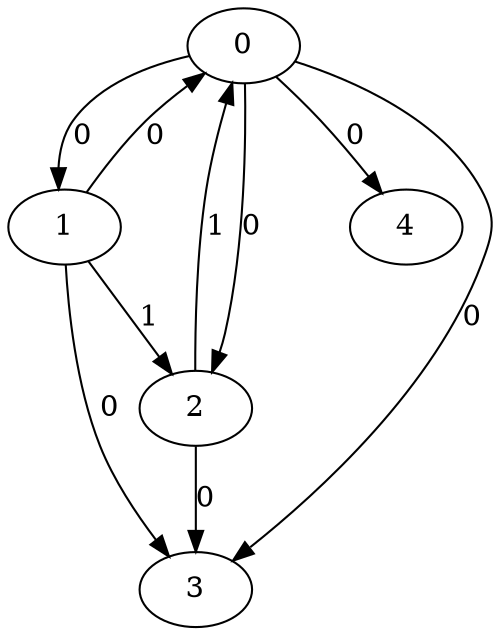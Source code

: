 // Source:1003 Canonical: -1 0 0 0 0 0 -1 1 0 -1 1 -1 -1 0 -1 -1 -1 -1 -1 -1 -1 -1 -1 -1 -1
digraph HRA_from_1003_graph_000 {
  0 -> 1 [label="0"];
  0 -> 2 [label="0"];
  0 -> 3 [label="0"];
  1 -> 0 [label="0"];
  1 -> 2 [label="1"];
  1 -> 3 [label="0"];
  2 -> 0 [label="1"];
  2 -> 3 [label="0"];
  0 -> 4 [label="0"];
}

// Source:1003 Canonical: -1 0 0 0 0 0 -1 1 0 -1 1 -1 -1 0 -1 -1 -1 -1 -1 -1 0 -1 -1 -1 -1
digraph HRA_from_1003_graph_001 {
  0 -> 1 [label="0"];
  0 -> 2 [label="0"];
  0 -> 3 [label="0"];
  1 -> 0 [label="0"];
  1 -> 2 [label="1"];
  1 -> 3 [label="0"];
  2 -> 0 [label="1"];
  2 -> 3 [label="0"];
  0 -> 4 [label="0"];
  4 -> 0 [label="0"];
}

// Source:1003 Canonical: -1 0 0 0 -1 0 -1 1 0 0 1 -1 -1 0 -1 -1 -1 -1 -1 -1 -1 -1 -1 -1 -1
digraph HRA_from_1003_graph_002 {
  0 -> 1 [label="0"];
  0 -> 2 [label="0"];
  0 -> 3 [label="0"];
  1 -> 0 [label="0"];
  1 -> 2 [label="1"];
  1 -> 3 [label="0"];
  2 -> 0 [label="1"];
  2 -> 3 [label="0"];
  1 -> 4 [label="0"];
}

// Source:1003 Canonical: -1 0 0 0 0 0 -1 1 0 0 1 -1 -1 0 -1 -1 -1 -1 -1 -1 -1 -1 -1 -1 -1
digraph HRA_from_1003_graph_003 {
  0 -> 1 [label="0"];
  0 -> 2 [label="0"];
  0 -> 3 [label="0"];
  1 -> 0 [label="0"];
  1 -> 2 [label="1"];
  1 -> 3 [label="0"];
  2 -> 0 [label="1"];
  2 -> 3 [label="0"];
  0 -> 4 [label="0"];
  1 -> 4 [label="0"];
}

// Source:1003 Canonical: -1 0 0 0 -1 0 -1 1 0 0 1 -1 -1 0 -1 -1 -1 -1 -1 -1 0 -1 -1 -1 -1
digraph HRA_from_1003_graph_004 {
  0 -> 1 [label="0"];
  0 -> 2 [label="0"];
  0 -> 3 [label="0"];
  1 -> 0 [label="0"];
  1 -> 2 [label="1"];
  1 -> 3 [label="0"];
  2 -> 0 [label="1"];
  2 -> 3 [label="0"];
  4 -> 0 [label="0"];
  1 -> 4 [label="0"];
}

// Source:1003 Canonical: -1 0 0 0 0 0 -1 1 0 0 1 -1 -1 0 -1 -1 -1 -1 -1 -1 0 -1 -1 -1 -1
digraph HRA_from_1003_graph_005 {
  0 -> 1 [label="0"];
  0 -> 2 [label="0"];
  0 -> 3 [label="0"];
  1 -> 0 [label="0"];
  1 -> 2 [label="1"];
  1 -> 3 [label="0"];
  2 -> 0 [label="1"];
  2 -> 3 [label="0"];
  0 -> 4 [label="0"];
  4 -> 0 [label="0"];
  1 -> 4 [label="0"];
}

// Source:1003 Canonical: -1 0 0 0 0 0 -1 1 0 -1 1 -1 -1 0 -1 -1 -1 -1 -1 -1 -1 0 -1 -1 -1
digraph HRA_from_1003_graph_006 {
  0 -> 1 [label="0"];
  0 -> 2 [label="0"];
  0 -> 3 [label="0"];
  1 -> 0 [label="0"];
  1 -> 2 [label="1"];
  1 -> 3 [label="0"];
  2 -> 0 [label="1"];
  2 -> 3 [label="0"];
  0 -> 4 [label="0"];
  4 -> 1 [label="0"];
}

// Source:1003 Canonical: -1 0 0 0 0 0 -1 1 0 -1 1 -1 -1 0 -1 -1 -1 -1 -1 -1 0 0 -1 -1 -1
digraph HRA_from_1003_graph_007 {
  0 -> 1 [label="0"];
  0 -> 2 [label="0"];
  0 -> 3 [label="0"];
  1 -> 0 [label="0"];
  1 -> 2 [label="1"];
  1 -> 3 [label="0"];
  2 -> 0 [label="1"];
  2 -> 3 [label="0"];
  0 -> 4 [label="0"];
  4 -> 0 [label="0"];
  4 -> 1 [label="0"];
}

// Source:1003 Canonical: -1 0 0 0 -1 0 -1 1 0 0 1 -1 -1 0 -1 -1 -1 -1 -1 -1 -1 0 -1 -1 -1
digraph HRA_from_1003_graph_008 {
  0 -> 1 [label="0"];
  0 -> 2 [label="0"];
  0 -> 3 [label="0"];
  1 -> 0 [label="0"];
  1 -> 2 [label="1"];
  1 -> 3 [label="0"];
  2 -> 0 [label="1"];
  2 -> 3 [label="0"];
  1 -> 4 [label="0"];
  4 -> 1 [label="0"];
}

// Source:1003 Canonical: -1 0 0 0 0 0 -1 1 0 0 1 -1 -1 0 -1 -1 -1 -1 -1 -1 -1 0 -1 -1 -1
digraph HRA_from_1003_graph_009 {
  0 -> 1 [label="0"];
  0 -> 2 [label="0"];
  0 -> 3 [label="0"];
  1 -> 0 [label="0"];
  1 -> 2 [label="1"];
  1 -> 3 [label="0"];
  2 -> 0 [label="1"];
  2 -> 3 [label="0"];
  0 -> 4 [label="0"];
  1 -> 4 [label="0"];
  4 -> 1 [label="0"];
}

// Source:1003 Canonical: -1 0 0 0 -1 0 -1 1 0 0 1 -1 -1 0 -1 -1 -1 -1 -1 -1 0 0 -1 -1 -1
digraph HRA_from_1003_graph_010 {
  0 -> 1 [label="0"];
  0 -> 2 [label="0"];
  0 -> 3 [label="0"];
  1 -> 0 [label="0"];
  1 -> 2 [label="1"];
  1 -> 3 [label="0"];
  2 -> 0 [label="1"];
  2 -> 3 [label="0"];
  4 -> 0 [label="0"];
  1 -> 4 [label="0"];
  4 -> 1 [label="0"];
}

// Source:1003 Canonical: -1 0 0 0 0 0 -1 1 0 0 1 -1 -1 0 -1 -1 -1 -1 -1 -1 0 0 -1 -1 -1
digraph HRA_from_1003_graph_011 {
  0 -> 1 [label="0"];
  0 -> 2 [label="0"];
  0 -> 3 [label="0"];
  1 -> 0 [label="0"];
  1 -> 2 [label="1"];
  1 -> 3 [label="0"];
  2 -> 0 [label="1"];
  2 -> 3 [label="0"];
  0 -> 4 [label="0"];
  4 -> 0 [label="0"];
  1 -> 4 [label="0"];
  4 -> 1 [label="0"];
}

// Source:1003 Canonical: -1 0 0 0 -1 0 -1 1 0 -1 1 -1 -1 0 0 -1 -1 -1 -1 -1 -1 -1 -1 -1 -1
digraph HRA_from_1003_graph_012 {
  0 -> 1 [label="0"];
  0 -> 2 [label="0"];
  0 -> 3 [label="0"];
  1 -> 0 [label="0"];
  1 -> 2 [label="1"];
  1 -> 3 [label="0"];
  2 -> 0 [label="1"];
  2 -> 3 [label="0"];
  2 -> 4 [label="0"];
}

// Source:1003 Canonical: -1 0 0 0 0 0 -1 1 0 -1 1 -1 -1 0 0 -1 -1 -1 -1 -1 -1 -1 -1 -1 -1
digraph HRA_from_1003_graph_013 {
  0 -> 1 [label="0"];
  0 -> 2 [label="0"];
  0 -> 3 [label="0"];
  1 -> 0 [label="0"];
  1 -> 2 [label="1"];
  1 -> 3 [label="0"];
  2 -> 0 [label="1"];
  2 -> 3 [label="0"];
  0 -> 4 [label="0"];
  2 -> 4 [label="0"];
}

// Source:1003 Canonical: -1 0 0 0 -1 0 -1 1 0 -1 1 -1 -1 0 0 -1 -1 -1 -1 -1 0 -1 -1 -1 -1
digraph HRA_from_1003_graph_014 {
  0 -> 1 [label="0"];
  0 -> 2 [label="0"];
  0 -> 3 [label="0"];
  1 -> 0 [label="0"];
  1 -> 2 [label="1"];
  1 -> 3 [label="0"];
  2 -> 0 [label="1"];
  2 -> 3 [label="0"];
  4 -> 0 [label="0"];
  2 -> 4 [label="0"];
}

// Source:1003 Canonical: -1 0 0 0 0 0 -1 1 0 -1 1 -1 -1 0 0 -1 -1 -1 -1 -1 0 -1 -1 -1 -1
digraph HRA_from_1003_graph_015 {
  0 -> 1 [label="0"];
  0 -> 2 [label="0"];
  0 -> 3 [label="0"];
  1 -> 0 [label="0"];
  1 -> 2 [label="1"];
  1 -> 3 [label="0"];
  2 -> 0 [label="1"];
  2 -> 3 [label="0"];
  0 -> 4 [label="0"];
  4 -> 0 [label="0"];
  2 -> 4 [label="0"];
}

// Source:1003 Canonical: -1 0 0 0 -1 0 -1 1 0 0 1 -1 -1 0 0 -1 -1 -1 -1 -1 -1 -1 -1 -1 -1
digraph HRA_from_1003_graph_016 {
  0 -> 1 [label="0"];
  0 -> 2 [label="0"];
  0 -> 3 [label="0"];
  1 -> 0 [label="0"];
  1 -> 2 [label="1"];
  1 -> 3 [label="0"];
  2 -> 0 [label="1"];
  2 -> 3 [label="0"];
  1 -> 4 [label="0"];
  2 -> 4 [label="0"];
}

// Source:1003 Canonical: -1 0 0 0 0 0 -1 1 0 0 1 -1 -1 0 0 -1 -1 -1 -1 -1 -1 -1 -1 -1 -1
digraph HRA_from_1003_graph_017 {
  0 -> 1 [label="0"];
  0 -> 2 [label="0"];
  0 -> 3 [label="0"];
  1 -> 0 [label="0"];
  1 -> 2 [label="1"];
  1 -> 3 [label="0"];
  2 -> 0 [label="1"];
  2 -> 3 [label="0"];
  0 -> 4 [label="0"];
  1 -> 4 [label="0"];
  2 -> 4 [label="0"];
}

// Source:1003 Canonical: -1 0 0 0 -1 0 -1 1 0 0 1 -1 -1 0 0 -1 -1 -1 -1 -1 0 -1 -1 -1 -1
digraph HRA_from_1003_graph_018 {
  0 -> 1 [label="0"];
  0 -> 2 [label="0"];
  0 -> 3 [label="0"];
  1 -> 0 [label="0"];
  1 -> 2 [label="1"];
  1 -> 3 [label="0"];
  2 -> 0 [label="1"];
  2 -> 3 [label="0"];
  4 -> 0 [label="0"];
  1 -> 4 [label="0"];
  2 -> 4 [label="0"];
}

// Source:1003 Canonical: -1 0 0 0 0 0 -1 1 0 0 1 -1 -1 0 0 -1 -1 -1 -1 -1 0 -1 -1 -1 -1
digraph HRA_from_1003_graph_019 {
  0 -> 1 [label="0"];
  0 -> 2 [label="0"];
  0 -> 3 [label="0"];
  1 -> 0 [label="0"];
  1 -> 2 [label="1"];
  1 -> 3 [label="0"];
  2 -> 0 [label="1"];
  2 -> 3 [label="0"];
  0 -> 4 [label="0"];
  4 -> 0 [label="0"];
  1 -> 4 [label="0"];
  2 -> 4 [label="0"];
}

// Source:1003 Canonical: -1 0 0 0 -1 0 -1 1 0 -1 1 -1 -1 0 0 -1 -1 -1 -1 -1 -1 0 -1 -1 -1
digraph HRA_from_1003_graph_020 {
  0 -> 1 [label="0"];
  0 -> 2 [label="0"];
  0 -> 3 [label="0"];
  1 -> 0 [label="0"];
  1 -> 2 [label="1"];
  1 -> 3 [label="0"];
  2 -> 0 [label="1"];
  2 -> 3 [label="0"];
  4 -> 1 [label="0"];
  2 -> 4 [label="0"];
}

// Source:1003 Canonical: -1 0 0 0 0 0 -1 1 0 -1 1 -1 -1 0 0 -1 -1 -1 -1 -1 -1 0 -1 -1 -1
digraph HRA_from_1003_graph_021 {
  0 -> 1 [label="0"];
  0 -> 2 [label="0"];
  0 -> 3 [label="0"];
  1 -> 0 [label="0"];
  1 -> 2 [label="1"];
  1 -> 3 [label="0"];
  2 -> 0 [label="1"];
  2 -> 3 [label="0"];
  0 -> 4 [label="0"];
  4 -> 1 [label="0"];
  2 -> 4 [label="0"];
}

// Source:1003 Canonical: -1 0 0 0 -1 0 -1 1 0 -1 1 -1 -1 0 0 -1 -1 -1 -1 -1 0 0 -1 -1 -1
digraph HRA_from_1003_graph_022 {
  0 -> 1 [label="0"];
  0 -> 2 [label="0"];
  0 -> 3 [label="0"];
  1 -> 0 [label="0"];
  1 -> 2 [label="1"];
  1 -> 3 [label="0"];
  2 -> 0 [label="1"];
  2 -> 3 [label="0"];
  4 -> 0 [label="0"];
  4 -> 1 [label="0"];
  2 -> 4 [label="0"];
}

// Source:1003 Canonical: -1 0 0 0 0 0 -1 1 0 -1 1 -1 -1 0 0 -1 -1 -1 -1 -1 0 0 -1 -1 -1
digraph HRA_from_1003_graph_023 {
  0 -> 1 [label="0"];
  0 -> 2 [label="0"];
  0 -> 3 [label="0"];
  1 -> 0 [label="0"];
  1 -> 2 [label="1"];
  1 -> 3 [label="0"];
  2 -> 0 [label="1"];
  2 -> 3 [label="0"];
  0 -> 4 [label="0"];
  4 -> 0 [label="0"];
  4 -> 1 [label="0"];
  2 -> 4 [label="0"];
}

// Source:1003 Canonical: -1 0 0 0 -1 0 -1 1 0 0 1 -1 -1 0 0 -1 -1 -1 -1 -1 -1 0 -1 -1 -1
digraph HRA_from_1003_graph_024 {
  0 -> 1 [label="0"];
  0 -> 2 [label="0"];
  0 -> 3 [label="0"];
  1 -> 0 [label="0"];
  1 -> 2 [label="1"];
  1 -> 3 [label="0"];
  2 -> 0 [label="1"];
  2 -> 3 [label="0"];
  1 -> 4 [label="0"];
  4 -> 1 [label="0"];
  2 -> 4 [label="0"];
}

// Source:1003 Canonical: -1 0 0 0 0 0 -1 1 0 0 1 -1 -1 0 0 -1 -1 -1 -1 -1 -1 0 -1 -1 -1
digraph HRA_from_1003_graph_025 {
  0 -> 1 [label="0"];
  0 -> 2 [label="0"];
  0 -> 3 [label="0"];
  1 -> 0 [label="0"];
  1 -> 2 [label="1"];
  1 -> 3 [label="0"];
  2 -> 0 [label="1"];
  2 -> 3 [label="0"];
  0 -> 4 [label="0"];
  1 -> 4 [label="0"];
  4 -> 1 [label="0"];
  2 -> 4 [label="0"];
}

// Source:1003 Canonical: -1 0 0 0 -1 0 -1 1 0 0 1 -1 -1 0 0 -1 -1 -1 -1 -1 0 0 -1 -1 -1
digraph HRA_from_1003_graph_026 {
  0 -> 1 [label="0"];
  0 -> 2 [label="0"];
  0 -> 3 [label="0"];
  1 -> 0 [label="0"];
  1 -> 2 [label="1"];
  1 -> 3 [label="0"];
  2 -> 0 [label="1"];
  2 -> 3 [label="0"];
  4 -> 0 [label="0"];
  1 -> 4 [label="0"];
  4 -> 1 [label="0"];
  2 -> 4 [label="0"];
}

// Source:1003 Canonical: -1 0 0 0 0 0 -1 1 0 0 1 -1 -1 0 0 -1 -1 -1 -1 -1 0 0 -1 -1 -1
digraph HRA_from_1003_graph_027 {
  0 -> 1 [label="0"];
  0 -> 2 [label="0"];
  0 -> 3 [label="0"];
  1 -> 0 [label="0"];
  1 -> 2 [label="1"];
  1 -> 3 [label="0"];
  2 -> 0 [label="1"];
  2 -> 3 [label="0"];
  0 -> 4 [label="0"];
  4 -> 0 [label="0"];
  1 -> 4 [label="0"];
  4 -> 1 [label="0"];
  2 -> 4 [label="0"];
}

// Source:1003 Canonical: -1 0 0 0 0 0 -1 1 0 -1 1 -1 -1 0 -1 -1 -1 -1 -1 -1 -1 -1 0 -1 -1
digraph HRA_from_1003_graph_028 {
  0 -> 1 [label="0"];
  0 -> 2 [label="0"];
  0 -> 3 [label="0"];
  1 -> 0 [label="0"];
  1 -> 2 [label="1"];
  1 -> 3 [label="0"];
  2 -> 0 [label="1"];
  2 -> 3 [label="0"];
  0 -> 4 [label="0"];
  4 -> 2 [label="0"];
}

// Source:1003 Canonical: -1 0 0 0 0 0 -1 1 0 -1 1 -1 -1 0 -1 -1 -1 -1 -1 -1 0 -1 0 -1 -1
digraph HRA_from_1003_graph_029 {
  0 -> 1 [label="0"];
  0 -> 2 [label="0"];
  0 -> 3 [label="0"];
  1 -> 0 [label="0"];
  1 -> 2 [label="1"];
  1 -> 3 [label="0"];
  2 -> 0 [label="1"];
  2 -> 3 [label="0"];
  0 -> 4 [label="0"];
  4 -> 0 [label="0"];
  4 -> 2 [label="0"];
}

// Source:1003 Canonical: -1 0 0 0 -1 0 -1 1 0 0 1 -1 -1 0 -1 -1 -1 -1 -1 -1 -1 -1 0 -1 -1
digraph HRA_from_1003_graph_030 {
  0 -> 1 [label="0"];
  0 -> 2 [label="0"];
  0 -> 3 [label="0"];
  1 -> 0 [label="0"];
  1 -> 2 [label="1"];
  1 -> 3 [label="0"];
  2 -> 0 [label="1"];
  2 -> 3 [label="0"];
  1 -> 4 [label="0"];
  4 -> 2 [label="0"];
}

// Source:1003 Canonical: -1 0 0 0 0 0 -1 1 0 0 1 -1 -1 0 -1 -1 -1 -1 -1 -1 -1 -1 0 -1 -1
digraph HRA_from_1003_graph_031 {
  0 -> 1 [label="0"];
  0 -> 2 [label="0"];
  0 -> 3 [label="0"];
  1 -> 0 [label="0"];
  1 -> 2 [label="1"];
  1 -> 3 [label="0"];
  2 -> 0 [label="1"];
  2 -> 3 [label="0"];
  0 -> 4 [label="0"];
  1 -> 4 [label="0"];
  4 -> 2 [label="0"];
}

// Source:1003 Canonical: -1 0 0 0 -1 0 -1 1 0 0 1 -1 -1 0 -1 -1 -1 -1 -1 -1 0 -1 0 -1 -1
digraph HRA_from_1003_graph_032 {
  0 -> 1 [label="0"];
  0 -> 2 [label="0"];
  0 -> 3 [label="0"];
  1 -> 0 [label="0"];
  1 -> 2 [label="1"];
  1 -> 3 [label="0"];
  2 -> 0 [label="1"];
  2 -> 3 [label="0"];
  4 -> 0 [label="0"];
  1 -> 4 [label="0"];
  4 -> 2 [label="0"];
}

// Source:1003 Canonical: -1 0 0 0 0 0 -1 1 0 0 1 -1 -1 0 -1 -1 -1 -1 -1 -1 0 -1 0 -1 -1
digraph HRA_from_1003_graph_033 {
  0 -> 1 [label="0"];
  0 -> 2 [label="0"];
  0 -> 3 [label="0"];
  1 -> 0 [label="0"];
  1 -> 2 [label="1"];
  1 -> 3 [label="0"];
  2 -> 0 [label="1"];
  2 -> 3 [label="0"];
  0 -> 4 [label="0"];
  4 -> 0 [label="0"];
  1 -> 4 [label="0"];
  4 -> 2 [label="0"];
}

// Source:1003 Canonical: -1 0 0 0 0 0 -1 1 0 -1 1 -1 -1 0 -1 -1 -1 -1 -1 -1 -1 0 0 -1 -1
digraph HRA_from_1003_graph_034 {
  0 -> 1 [label="0"];
  0 -> 2 [label="0"];
  0 -> 3 [label="0"];
  1 -> 0 [label="0"];
  1 -> 2 [label="1"];
  1 -> 3 [label="0"];
  2 -> 0 [label="1"];
  2 -> 3 [label="0"];
  0 -> 4 [label="0"];
  4 -> 1 [label="0"];
  4 -> 2 [label="0"];
}

// Source:1003 Canonical: -1 0 0 0 0 0 -1 1 0 -1 1 -1 -1 0 -1 -1 -1 -1 -1 -1 0 0 0 -1 -1
digraph HRA_from_1003_graph_035 {
  0 -> 1 [label="0"];
  0 -> 2 [label="0"];
  0 -> 3 [label="0"];
  1 -> 0 [label="0"];
  1 -> 2 [label="1"];
  1 -> 3 [label="0"];
  2 -> 0 [label="1"];
  2 -> 3 [label="0"];
  0 -> 4 [label="0"];
  4 -> 0 [label="0"];
  4 -> 1 [label="0"];
  4 -> 2 [label="0"];
}

// Source:1003 Canonical: -1 0 0 0 -1 0 -1 1 0 0 1 -1 -1 0 -1 -1 -1 -1 -1 -1 -1 0 0 -1 -1
digraph HRA_from_1003_graph_036 {
  0 -> 1 [label="0"];
  0 -> 2 [label="0"];
  0 -> 3 [label="0"];
  1 -> 0 [label="0"];
  1 -> 2 [label="1"];
  1 -> 3 [label="0"];
  2 -> 0 [label="1"];
  2 -> 3 [label="0"];
  1 -> 4 [label="0"];
  4 -> 1 [label="0"];
  4 -> 2 [label="0"];
}

// Source:1003 Canonical: -1 0 0 0 0 0 -1 1 0 0 1 -1 -1 0 -1 -1 -1 -1 -1 -1 -1 0 0 -1 -1
digraph HRA_from_1003_graph_037 {
  0 -> 1 [label="0"];
  0 -> 2 [label="0"];
  0 -> 3 [label="0"];
  1 -> 0 [label="0"];
  1 -> 2 [label="1"];
  1 -> 3 [label="0"];
  2 -> 0 [label="1"];
  2 -> 3 [label="0"];
  0 -> 4 [label="0"];
  1 -> 4 [label="0"];
  4 -> 1 [label="0"];
  4 -> 2 [label="0"];
}

// Source:1003 Canonical: -1 0 0 0 -1 0 -1 1 0 0 1 -1 -1 0 -1 -1 -1 -1 -1 -1 0 0 0 -1 -1
digraph HRA_from_1003_graph_038 {
  0 -> 1 [label="0"];
  0 -> 2 [label="0"];
  0 -> 3 [label="0"];
  1 -> 0 [label="0"];
  1 -> 2 [label="1"];
  1 -> 3 [label="0"];
  2 -> 0 [label="1"];
  2 -> 3 [label="0"];
  4 -> 0 [label="0"];
  1 -> 4 [label="0"];
  4 -> 1 [label="0"];
  4 -> 2 [label="0"];
}

// Source:1003 Canonical: -1 0 0 0 0 0 -1 1 0 0 1 -1 -1 0 -1 -1 -1 -1 -1 -1 0 0 0 -1 -1
digraph HRA_from_1003_graph_039 {
  0 -> 1 [label="0"];
  0 -> 2 [label="0"];
  0 -> 3 [label="0"];
  1 -> 0 [label="0"];
  1 -> 2 [label="1"];
  1 -> 3 [label="0"];
  2 -> 0 [label="1"];
  2 -> 3 [label="0"];
  0 -> 4 [label="0"];
  4 -> 0 [label="0"];
  1 -> 4 [label="0"];
  4 -> 1 [label="0"];
  4 -> 2 [label="0"];
}

// Source:1003 Canonical: -1 0 0 0 -1 0 -1 1 0 -1 1 -1 -1 0 0 -1 -1 -1 -1 -1 -1 -1 0 -1 -1
digraph HRA_from_1003_graph_040 {
  0 -> 1 [label="0"];
  0 -> 2 [label="0"];
  0 -> 3 [label="0"];
  1 -> 0 [label="0"];
  1 -> 2 [label="1"];
  1 -> 3 [label="0"];
  2 -> 0 [label="1"];
  2 -> 3 [label="0"];
  2 -> 4 [label="0"];
  4 -> 2 [label="0"];
}

// Source:1003 Canonical: -1 0 0 0 0 0 -1 1 0 -1 1 -1 -1 0 0 -1 -1 -1 -1 -1 -1 -1 0 -1 -1
digraph HRA_from_1003_graph_041 {
  0 -> 1 [label="0"];
  0 -> 2 [label="0"];
  0 -> 3 [label="0"];
  1 -> 0 [label="0"];
  1 -> 2 [label="1"];
  1 -> 3 [label="0"];
  2 -> 0 [label="1"];
  2 -> 3 [label="0"];
  0 -> 4 [label="0"];
  2 -> 4 [label="0"];
  4 -> 2 [label="0"];
}

// Source:1003 Canonical: -1 0 0 0 -1 0 -1 1 0 -1 1 -1 -1 0 0 -1 -1 -1 -1 -1 0 -1 0 -1 -1
digraph HRA_from_1003_graph_042 {
  0 -> 1 [label="0"];
  0 -> 2 [label="0"];
  0 -> 3 [label="0"];
  1 -> 0 [label="0"];
  1 -> 2 [label="1"];
  1 -> 3 [label="0"];
  2 -> 0 [label="1"];
  2 -> 3 [label="0"];
  4 -> 0 [label="0"];
  2 -> 4 [label="0"];
  4 -> 2 [label="0"];
}

// Source:1003 Canonical: -1 0 0 0 0 0 -1 1 0 -1 1 -1 -1 0 0 -1 -1 -1 -1 -1 0 -1 0 -1 -1
digraph HRA_from_1003_graph_043 {
  0 -> 1 [label="0"];
  0 -> 2 [label="0"];
  0 -> 3 [label="0"];
  1 -> 0 [label="0"];
  1 -> 2 [label="1"];
  1 -> 3 [label="0"];
  2 -> 0 [label="1"];
  2 -> 3 [label="0"];
  0 -> 4 [label="0"];
  4 -> 0 [label="0"];
  2 -> 4 [label="0"];
  4 -> 2 [label="0"];
}

// Source:1003 Canonical: -1 0 0 0 -1 0 -1 1 0 0 1 -1 -1 0 0 -1 -1 -1 -1 -1 -1 -1 0 -1 -1
digraph HRA_from_1003_graph_044 {
  0 -> 1 [label="0"];
  0 -> 2 [label="0"];
  0 -> 3 [label="0"];
  1 -> 0 [label="0"];
  1 -> 2 [label="1"];
  1 -> 3 [label="0"];
  2 -> 0 [label="1"];
  2 -> 3 [label="0"];
  1 -> 4 [label="0"];
  2 -> 4 [label="0"];
  4 -> 2 [label="0"];
}

// Source:1003 Canonical: -1 0 0 0 0 0 -1 1 0 0 1 -1 -1 0 0 -1 -1 -1 -1 -1 -1 -1 0 -1 -1
digraph HRA_from_1003_graph_045 {
  0 -> 1 [label="0"];
  0 -> 2 [label="0"];
  0 -> 3 [label="0"];
  1 -> 0 [label="0"];
  1 -> 2 [label="1"];
  1 -> 3 [label="0"];
  2 -> 0 [label="1"];
  2 -> 3 [label="0"];
  0 -> 4 [label="0"];
  1 -> 4 [label="0"];
  2 -> 4 [label="0"];
  4 -> 2 [label="0"];
}

// Source:1003 Canonical: -1 0 0 0 -1 0 -1 1 0 0 1 -1 -1 0 0 -1 -1 -1 -1 -1 0 -1 0 -1 -1
digraph HRA_from_1003_graph_046 {
  0 -> 1 [label="0"];
  0 -> 2 [label="0"];
  0 -> 3 [label="0"];
  1 -> 0 [label="0"];
  1 -> 2 [label="1"];
  1 -> 3 [label="0"];
  2 -> 0 [label="1"];
  2 -> 3 [label="0"];
  4 -> 0 [label="0"];
  1 -> 4 [label="0"];
  2 -> 4 [label="0"];
  4 -> 2 [label="0"];
}

// Source:1003 Canonical: -1 0 0 0 0 0 -1 1 0 0 1 -1 -1 0 0 -1 -1 -1 -1 -1 0 -1 0 -1 -1
digraph HRA_from_1003_graph_047 {
  0 -> 1 [label="0"];
  0 -> 2 [label="0"];
  0 -> 3 [label="0"];
  1 -> 0 [label="0"];
  1 -> 2 [label="1"];
  1 -> 3 [label="0"];
  2 -> 0 [label="1"];
  2 -> 3 [label="0"];
  0 -> 4 [label="0"];
  4 -> 0 [label="0"];
  1 -> 4 [label="0"];
  2 -> 4 [label="0"];
  4 -> 2 [label="0"];
}

// Source:1003 Canonical: -1 0 0 0 -1 0 -1 1 0 -1 1 -1 -1 0 0 -1 -1 -1 -1 -1 -1 0 0 -1 -1
digraph HRA_from_1003_graph_048 {
  0 -> 1 [label="0"];
  0 -> 2 [label="0"];
  0 -> 3 [label="0"];
  1 -> 0 [label="0"];
  1 -> 2 [label="1"];
  1 -> 3 [label="0"];
  2 -> 0 [label="1"];
  2 -> 3 [label="0"];
  4 -> 1 [label="0"];
  2 -> 4 [label="0"];
  4 -> 2 [label="0"];
}

// Source:1003 Canonical: -1 0 0 0 0 0 -1 1 0 -1 1 -1 -1 0 0 -1 -1 -1 -1 -1 -1 0 0 -1 -1
digraph HRA_from_1003_graph_049 {
  0 -> 1 [label="0"];
  0 -> 2 [label="0"];
  0 -> 3 [label="0"];
  1 -> 0 [label="0"];
  1 -> 2 [label="1"];
  1 -> 3 [label="0"];
  2 -> 0 [label="1"];
  2 -> 3 [label="0"];
  0 -> 4 [label="0"];
  4 -> 1 [label="0"];
  2 -> 4 [label="0"];
  4 -> 2 [label="0"];
}

// Source:1003 Canonical: -1 0 0 0 -1 0 -1 1 0 -1 1 -1 -1 0 0 -1 -1 -1 -1 -1 0 0 0 -1 -1
digraph HRA_from_1003_graph_050 {
  0 -> 1 [label="0"];
  0 -> 2 [label="0"];
  0 -> 3 [label="0"];
  1 -> 0 [label="0"];
  1 -> 2 [label="1"];
  1 -> 3 [label="0"];
  2 -> 0 [label="1"];
  2 -> 3 [label="0"];
  4 -> 0 [label="0"];
  4 -> 1 [label="0"];
  2 -> 4 [label="0"];
  4 -> 2 [label="0"];
}

// Source:1003 Canonical: -1 0 0 0 0 0 -1 1 0 -1 1 -1 -1 0 0 -1 -1 -1 -1 -1 0 0 0 -1 -1
digraph HRA_from_1003_graph_051 {
  0 -> 1 [label="0"];
  0 -> 2 [label="0"];
  0 -> 3 [label="0"];
  1 -> 0 [label="0"];
  1 -> 2 [label="1"];
  1 -> 3 [label="0"];
  2 -> 0 [label="1"];
  2 -> 3 [label="0"];
  0 -> 4 [label="0"];
  4 -> 0 [label="0"];
  4 -> 1 [label="0"];
  2 -> 4 [label="0"];
  4 -> 2 [label="0"];
}

// Source:1003 Canonical: -1 0 0 0 -1 0 -1 1 0 0 1 -1 -1 0 0 -1 -1 -1 -1 -1 -1 0 0 -1 -1
digraph HRA_from_1003_graph_052 {
  0 -> 1 [label="0"];
  0 -> 2 [label="0"];
  0 -> 3 [label="0"];
  1 -> 0 [label="0"];
  1 -> 2 [label="1"];
  1 -> 3 [label="0"];
  2 -> 0 [label="1"];
  2 -> 3 [label="0"];
  1 -> 4 [label="0"];
  4 -> 1 [label="0"];
  2 -> 4 [label="0"];
  4 -> 2 [label="0"];
}

// Source:1003 Canonical: -1 0 0 0 0 0 -1 1 0 0 1 -1 -1 0 0 -1 -1 -1 -1 -1 -1 0 0 -1 -1
digraph HRA_from_1003_graph_053 {
  0 -> 1 [label="0"];
  0 -> 2 [label="0"];
  0 -> 3 [label="0"];
  1 -> 0 [label="0"];
  1 -> 2 [label="1"];
  1 -> 3 [label="0"];
  2 -> 0 [label="1"];
  2 -> 3 [label="0"];
  0 -> 4 [label="0"];
  1 -> 4 [label="0"];
  4 -> 1 [label="0"];
  2 -> 4 [label="0"];
  4 -> 2 [label="0"];
}

// Source:1003 Canonical: -1 0 0 0 -1 0 -1 1 0 0 1 -1 -1 0 0 -1 -1 -1 -1 -1 0 0 0 -1 -1
digraph HRA_from_1003_graph_054 {
  0 -> 1 [label="0"];
  0 -> 2 [label="0"];
  0 -> 3 [label="0"];
  1 -> 0 [label="0"];
  1 -> 2 [label="1"];
  1 -> 3 [label="0"];
  2 -> 0 [label="1"];
  2 -> 3 [label="0"];
  4 -> 0 [label="0"];
  1 -> 4 [label="0"];
  4 -> 1 [label="0"];
  2 -> 4 [label="0"];
  4 -> 2 [label="0"];
}

// Source:1003 Canonical: -1 0 0 0 0 0 -1 1 0 0 1 -1 -1 0 0 -1 -1 -1 -1 -1 0 0 0 -1 -1
digraph HRA_from_1003_graph_055 {
  0 -> 1 [label="0"];
  0 -> 2 [label="0"];
  0 -> 3 [label="0"];
  1 -> 0 [label="0"];
  1 -> 2 [label="1"];
  1 -> 3 [label="0"];
  2 -> 0 [label="1"];
  2 -> 3 [label="0"];
  0 -> 4 [label="0"];
  4 -> 0 [label="0"];
  1 -> 4 [label="0"];
  4 -> 1 [label="0"];
  2 -> 4 [label="0"];
  4 -> 2 [label="0"];
}

// Source:1003 Canonical: -1 0 0 0 -1 0 -1 1 0 -1 1 -1 -1 0 -1 -1 -1 -1 -1 0 -1 -1 -1 -1 -1
digraph HRA_from_1003_graph_056 {
  0 -> 1 [label="0"];
  0 -> 2 [label="0"];
  0 -> 3 [label="0"];
  1 -> 0 [label="0"];
  1 -> 2 [label="1"];
  1 -> 3 [label="0"];
  2 -> 0 [label="1"];
  2 -> 3 [label="0"];
  3 -> 4 [label="0"];
}

// Source:1003 Canonical: -1 0 0 0 0 0 -1 1 0 -1 1 -1 -1 0 -1 -1 -1 -1 -1 0 -1 -1 -1 -1 -1
digraph HRA_from_1003_graph_057 {
  0 -> 1 [label="0"];
  0 -> 2 [label="0"];
  0 -> 3 [label="0"];
  1 -> 0 [label="0"];
  1 -> 2 [label="1"];
  1 -> 3 [label="0"];
  2 -> 0 [label="1"];
  2 -> 3 [label="0"];
  0 -> 4 [label="0"];
  3 -> 4 [label="0"];
}

// Source:1003 Canonical: -1 0 0 0 -1 0 -1 1 0 -1 1 -1 -1 0 -1 -1 -1 -1 -1 0 0 -1 -1 -1 -1
digraph HRA_from_1003_graph_058 {
  0 -> 1 [label="0"];
  0 -> 2 [label="0"];
  0 -> 3 [label="0"];
  1 -> 0 [label="0"];
  1 -> 2 [label="1"];
  1 -> 3 [label="0"];
  2 -> 0 [label="1"];
  2 -> 3 [label="0"];
  4 -> 0 [label="0"];
  3 -> 4 [label="0"];
}

// Source:1003 Canonical: -1 0 0 0 0 0 -1 1 0 -1 1 -1 -1 0 -1 -1 -1 -1 -1 0 0 -1 -1 -1 -1
digraph HRA_from_1003_graph_059 {
  0 -> 1 [label="0"];
  0 -> 2 [label="0"];
  0 -> 3 [label="0"];
  1 -> 0 [label="0"];
  1 -> 2 [label="1"];
  1 -> 3 [label="0"];
  2 -> 0 [label="1"];
  2 -> 3 [label="0"];
  0 -> 4 [label="0"];
  4 -> 0 [label="0"];
  3 -> 4 [label="0"];
}

// Source:1003 Canonical: -1 0 0 0 -1 0 -1 1 0 0 1 -1 -1 0 -1 -1 -1 -1 -1 0 -1 -1 -1 -1 -1
digraph HRA_from_1003_graph_060 {
  0 -> 1 [label="0"];
  0 -> 2 [label="0"];
  0 -> 3 [label="0"];
  1 -> 0 [label="0"];
  1 -> 2 [label="1"];
  1 -> 3 [label="0"];
  2 -> 0 [label="1"];
  2 -> 3 [label="0"];
  1 -> 4 [label="0"];
  3 -> 4 [label="0"];
}

// Source:1003 Canonical: -1 0 0 0 0 0 -1 1 0 0 1 -1 -1 0 -1 -1 -1 -1 -1 0 -1 -1 -1 -1 -1
digraph HRA_from_1003_graph_061 {
  0 -> 1 [label="0"];
  0 -> 2 [label="0"];
  0 -> 3 [label="0"];
  1 -> 0 [label="0"];
  1 -> 2 [label="1"];
  1 -> 3 [label="0"];
  2 -> 0 [label="1"];
  2 -> 3 [label="0"];
  0 -> 4 [label="0"];
  1 -> 4 [label="0"];
  3 -> 4 [label="0"];
}

// Source:1003 Canonical: -1 0 0 0 -1 0 -1 1 0 0 1 -1 -1 0 -1 -1 -1 -1 -1 0 0 -1 -1 -1 -1
digraph HRA_from_1003_graph_062 {
  0 -> 1 [label="0"];
  0 -> 2 [label="0"];
  0 -> 3 [label="0"];
  1 -> 0 [label="0"];
  1 -> 2 [label="1"];
  1 -> 3 [label="0"];
  2 -> 0 [label="1"];
  2 -> 3 [label="0"];
  4 -> 0 [label="0"];
  1 -> 4 [label="0"];
  3 -> 4 [label="0"];
}

// Source:1003 Canonical: -1 0 0 0 0 0 -1 1 0 0 1 -1 -1 0 -1 -1 -1 -1 -1 0 0 -1 -1 -1 -1
digraph HRA_from_1003_graph_063 {
  0 -> 1 [label="0"];
  0 -> 2 [label="0"];
  0 -> 3 [label="0"];
  1 -> 0 [label="0"];
  1 -> 2 [label="1"];
  1 -> 3 [label="0"];
  2 -> 0 [label="1"];
  2 -> 3 [label="0"];
  0 -> 4 [label="0"];
  4 -> 0 [label="0"];
  1 -> 4 [label="0"];
  3 -> 4 [label="0"];
}

// Source:1003 Canonical: -1 0 0 0 -1 0 -1 1 0 -1 1 -1 -1 0 -1 -1 -1 -1 -1 0 -1 0 -1 -1 -1
digraph HRA_from_1003_graph_064 {
  0 -> 1 [label="0"];
  0 -> 2 [label="0"];
  0 -> 3 [label="0"];
  1 -> 0 [label="0"];
  1 -> 2 [label="1"];
  1 -> 3 [label="0"];
  2 -> 0 [label="1"];
  2 -> 3 [label="0"];
  4 -> 1 [label="0"];
  3 -> 4 [label="0"];
}

// Source:1003 Canonical: -1 0 0 0 0 0 -1 1 0 -1 1 -1 -1 0 -1 -1 -1 -1 -1 0 -1 0 -1 -1 -1
digraph HRA_from_1003_graph_065 {
  0 -> 1 [label="0"];
  0 -> 2 [label="0"];
  0 -> 3 [label="0"];
  1 -> 0 [label="0"];
  1 -> 2 [label="1"];
  1 -> 3 [label="0"];
  2 -> 0 [label="1"];
  2 -> 3 [label="0"];
  0 -> 4 [label="0"];
  4 -> 1 [label="0"];
  3 -> 4 [label="0"];
}

// Source:1003 Canonical: -1 0 0 0 -1 0 -1 1 0 -1 1 -1 -1 0 -1 -1 -1 -1 -1 0 0 0 -1 -1 -1
digraph HRA_from_1003_graph_066 {
  0 -> 1 [label="0"];
  0 -> 2 [label="0"];
  0 -> 3 [label="0"];
  1 -> 0 [label="0"];
  1 -> 2 [label="1"];
  1 -> 3 [label="0"];
  2 -> 0 [label="1"];
  2 -> 3 [label="0"];
  4 -> 0 [label="0"];
  4 -> 1 [label="0"];
  3 -> 4 [label="0"];
}

// Source:1003 Canonical: -1 0 0 0 0 0 -1 1 0 -1 1 -1 -1 0 -1 -1 -1 -1 -1 0 0 0 -1 -1 -1
digraph HRA_from_1003_graph_067 {
  0 -> 1 [label="0"];
  0 -> 2 [label="0"];
  0 -> 3 [label="0"];
  1 -> 0 [label="0"];
  1 -> 2 [label="1"];
  1 -> 3 [label="0"];
  2 -> 0 [label="1"];
  2 -> 3 [label="0"];
  0 -> 4 [label="0"];
  4 -> 0 [label="0"];
  4 -> 1 [label="0"];
  3 -> 4 [label="0"];
}

// Source:1003 Canonical: -1 0 0 0 -1 0 -1 1 0 0 1 -1 -1 0 -1 -1 -1 -1 -1 0 -1 0 -1 -1 -1
digraph HRA_from_1003_graph_068 {
  0 -> 1 [label="0"];
  0 -> 2 [label="0"];
  0 -> 3 [label="0"];
  1 -> 0 [label="0"];
  1 -> 2 [label="1"];
  1 -> 3 [label="0"];
  2 -> 0 [label="1"];
  2 -> 3 [label="0"];
  1 -> 4 [label="0"];
  4 -> 1 [label="0"];
  3 -> 4 [label="0"];
}

// Source:1003 Canonical: -1 0 0 0 0 0 -1 1 0 0 1 -1 -1 0 -1 -1 -1 -1 -1 0 -1 0 -1 -1 -1
digraph HRA_from_1003_graph_069 {
  0 -> 1 [label="0"];
  0 -> 2 [label="0"];
  0 -> 3 [label="0"];
  1 -> 0 [label="0"];
  1 -> 2 [label="1"];
  1 -> 3 [label="0"];
  2 -> 0 [label="1"];
  2 -> 3 [label="0"];
  0 -> 4 [label="0"];
  1 -> 4 [label="0"];
  4 -> 1 [label="0"];
  3 -> 4 [label="0"];
}

// Source:1003 Canonical: -1 0 0 0 -1 0 -1 1 0 0 1 -1 -1 0 -1 -1 -1 -1 -1 0 0 0 -1 -1 -1
digraph HRA_from_1003_graph_070 {
  0 -> 1 [label="0"];
  0 -> 2 [label="0"];
  0 -> 3 [label="0"];
  1 -> 0 [label="0"];
  1 -> 2 [label="1"];
  1 -> 3 [label="0"];
  2 -> 0 [label="1"];
  2 -> 3 [label="0"];
  4 -> 0 [label="0"];
  1 -> 4 [label="0"];
  4 -> 1 [label="0"];
  3 -> 4 [label="0"];
}

// Source:1003 Canonical: -1 0 0 0 0 0 -1 1 0 0 1 -1 -1 0 -1 -1 -1 -1 -1 0 0 0 -1 -1 -1
digraph HRA_from_1003_graph_071 {
  0 -> 1 [label="0"];
  0 -> 2 [label="0"];
  0 -> 3 [label="0"];
  1 -> 0 [label="0"];
  1 -> 2 [label="1"];
  1 -> 3 [label="0"];
  2 -> 0 [label="1"];
  2 -> 3 [label="0"];
  0 -> 4 [label="0"];
  4 -> 0 [label="0"];
  1 -> 4 [label="0"];
  4 -> 1 [label="0"];
  3 -> 4 [label="0"];
}

// Source:1003 Canonical: -1 0 0 0 -1 0 -1 1 0 -1 1 -1 -1 0 0 -1 -1 -1 -1 0 -1 -1 -1 -1 -1
digraph HRA_from_1003_graph_072 {
  0 -> 1 [label="0"];
  0 -> 2 [label="0"];
  0 -> 3 [label="0"];
  1 -> 0 [label="0"];
  1 -> 2 [label="1"];
  1 -> 3 [label="0"];
  2 -> 0 [label="1"];
  2 -> 3 [label="0"];
  2 -> 4 [label="0"];
  3 -> 4 [label="0"];
}

// Source:1003 Canonical: -1 0 0 0 0 0 -1 1 0 -1 1 -1 -1 0 0 -1 -1 -1 -1 0 -1 -1 -1 -1 -1
digraph HRA_from_1003_graph_073 {
  0 -> 1 [label="0"];
  0 -> 2 [label="0"];
  0 -> 3 [label="0"];
  1 -> 0 [label="0"];
  1 -> 2 [label="1"];
  1 -> 3 [label="0"];
  2 -> 0 [label="1"];
  2 -> 3 [label="0"];
  0 -> 4 [label="0"];
  2 -> 4 [label="0"];
  3 -> 4 [label="0"];
}

// Source:1003 Canonical: -1 0 0 0 -1 0 -1 1 0 -1 1 -1 -1 0 0 -1 -1 -1 -1 0 0 -1 -1 -1 -1
digraph HRA_from_1003_graph_074 {
  0 -> 1 [label="0"];
  0 -> 2 [label="0"];
  0 -> 3 [label="0"];
  1 -> 0 [label="0"];
  1 -> 2 [label="1"];
  1 -> 3 [label="0"];
  2 -> 0 [label="1"];
  2 -> 3 [label="0"];
  4 -> 0 [label="0"];
  2 -> 4 [label="0"];
  3 -> 4 [label="0"];
}

// Source:1003 Canonical: -1 0 0 0 0 0 -1 1 0 -1 1 -1 -1 0 0 -1 -1 -1 -1 0 0 -1 -1 -1 -1
digraph HRA_from_1003_graph_075 {
  0 -> 1 [label="0"];
  0 -> 2 [label="0"];
  0 -> 3 [label="0"];
  1 -> 0 [label="0"];
  1 -> 2 [label="1"];
  1 -> 3 [label="0"];
  2 -> 0 [label="1"];
  2 -> 3 [label="0"];
  0 -> 4 [label="0"];
  4 -> 0 [label="0"];
  2 -> 4 [label="0"];
  3 -> 4 [label="0"];
}

// Source:1003 Canonical: -1 0 0 0 -1 0 -1 1 0 0 1 -1 -1 0 0 -1 -1 -1 -1 0 -1 -1 -1 -1 -1
digraph HRA_from_1003_graph_076 {
  0 -> 1 [label="0"];
  0 -> 2 [label="0"];
  0 -> 3 [label="0"];
  1 -> 0 [label="0"];
  1 -> 2 [label="1"];
  1 -> 3 [label="0"];
  2 -> 0 [label="1"];
  2 -> 3 [label="0"];
  1 -> 4 [label="0"];
  2 -> 4 [label="0"];
  3 -> 4 [label="0"];
}

// Source:1003 Canonical: -1 0 0 0 0 0 -1 1 0 0 1 -1 -1 0 0 -1 -1 -1 -1 0 -1 -1 -1 -1 -1
digraph HRA_from_1003_graph_077 {
  0 -> 1 [label="0"];
  0 -> 2 [label="0"];
  0 -> 3 [label="0"];
  1 -> 0 [label="0"];
  1 -> 2 [label="1"];
  1 -> 3 [label="0"];
  2 -> 0 [label="1"];
  2 -> 3 [label="0"];
  0 -> 4 [label="0"];
  1 -> 4 [label="0"];
  2 -> 4 [label="0"];
  3 -> 4 [label="0"];
}

// Source:1003 Canonical: -1 0 0 0 -1 0 -1 1 0 0 1 -1 -1 0 0 -1 -1 -1 -1 0 0 -1 -1 -1 -1
digraph HRA_from_1003_graph_078 {
  0 -> 1 [label="0"];
  0 -> 2 [label="0"];
  0 -> 3 [label="0"];
  1 -> 0 [label="0"];
  1 -> 2 [label="1"];
  1 -> 3 [label="0"];
  2 -> 0 [label="1"];
  2 -> 3 [label="0"];
  4 -> 0 [label="0"];
  1 -> 4 [label="0"];
  2 -> 4 [label="0"];
  3 -> 4 [label="0"];
}

// Source:1003 Canonical: -1 0 0 0 0 0 -1 1 0 0 1 -1 -1 0 0 -1 -1 -1 -1 0 0 -1 -1 -1 -1
digraph HRA_from_1003_graph_079 {
  0 -> 1 [label="0"];
  0 -> 2 [label="0"];
  0 -> 3 [label="0"];
  1 -> 0 [label="0"];
  1 -> 2 [label="1"];
  1 -> 3 [label="0"];
  2 -> 0 [label="1"];
  2 -> 3 [label="0"];
  0 -> 4 [label="0"];
  4 -> 0 [label="0"];
  1 -> 4 [label="0"];
  2 -> 4 [label="0"];
  3 -> 4 [label="0"];
}

// Source:1003 Canonical: -1 0 0 0 -1 0 -1 1 0 -1 1 -1 -1 0 0 -1 -1 -1 -1 0 -1 0 -1 -1 -1
digraph HRA_from_1003_graph_080 {
  0 -> 1 [label="0"];
  0 -> 2 [label="0"];
  0 -> 3 [label="0"];
  1 -> 0 [label="0"];
  1 -> 2 [label="1"];
  1 -> 3 [label="0"];
  2 -> 0 [label="1"];
  2 -> 3 [label="0"];
  4 -> 1 [label="0"];
  2 -> 4 [label="0"];
  3 -> 4 [label="0"];
}

// Source:1003 Canonical: -1 0 0 0 0 0 -1 1 0 -1 1 -1 -1 0 0 -1 -1 -1 -1 0 -1 0 -1 -1 -1
digraph HRA_from_1003_graph_081 {
  0 -> 1 [label="0"];
  0 -> 2 [label="0"];
  0 -> 3 [label="0"];
  1 -> 0 [label="0"];
  1 -> 2 [label="1"];
  1 -> 3 [label="0"];
  2 -> 0 [label="1"];
  2 -> 3 [label="0"];
  0 -> 4 [label="0"];
  4 -> 1 [label="0"];
  2 -> 4 [label="0"];
  3 -> 4 [label="0"];
}

// Source:1003 Canonical: -1 0 0 0 -1 0 -1 1 0 -1 1 -1 -1 0 0 -1 -1 -1 -1 0 0 0 -1 -1 -1
digraph HRA_from_1003_graph_082 {
  0 -> 1 [label="0"];
  0 -> 2 [label="0"];
  0 -> 3 [label="0"];
  1 -> 0 [label="0"];
  1 -> 2 [label="1"];
  1 -> 3 [label="0"];
  2 -> 0 [label="1"];
  2 -> 3 [label="0"];
  4 -> 0 [label="0"];
  4 -> 1 [label="0"];
  2 -> 4 [label="0"];
  3 -> 4 [label="0"];
}

// Source:1003 Canonical: -1 0 0 0 0 0 -1 1 0 -1 1 -1 -1 0 0 -1 -1 -1 -1 0 0 0 -1 -1 -1
digraph HRA_from_1003_graph_083 {
  0 -> 1 [label="0"];
  0 -> 2 [label="0"];
  0 -> 3 [label="0"];
  1 -> 0 [label="0"];
  1 -> 2 [label="1"];
  1 -> 3 [label="0"];
  2 -> 0 [label="1"];
  2 -> 3 [label="0"];
  0 -> 4 [label="0"];
  4 -> 0 [label="0"];
  4 -> 1 [label="0"];
  2 -> 4 [label="0"];
  3 -> 4 [label="0"];
}

// Source:1003 Canonical: -1 0 0 0 -1 0 -1 1 0 0 1 -1 -1 0 0 -1 -1 -1 -1 0 -1 0 -1 -1 -1
digraph HRA_from_1003_graph_084 {
  0 -> 1 [label="0"];
  0 -> 2 [label="0"];
  0 -> 3 [label="0"];
  1 -> 0 [label="0"];
  1 -> 2 [label="1"];
  1 -> 3 [label="0"];
  2 -> 0 [label="1"];
  2 -> 3 [label="0"];
  1 -> 4 [label="0"];
  4 -> 1 [label="0"];
  2 -> 4 [label="0"];
  3 -> 4 [label="0"];
}

// Source:1003 Canonical: -1 0 0 0 0 0 -1 1 0 0 1 -1 -1 0 0 -1 -1 -1 -1 0 -1 0 -1 -1 -1
digraph HRA_from_1003_graph_085 {
  0 -> 1 [label="0"];
  0 -> 2 [label="0"];
  0 -> 3 [label="0"];
  1 -> 0 [label="0"];
  1 -> 2 [label="1"];
  1 -> 3 [label="0"];
  2 -> 0 [label="1"];
  2 -> 3 [label="0"];
  0 -> 4 [label="0"];
  1 -> 4 [label="0"];
  4 -> 1 [label="0"];
  2 -> 4 [label="0"];
  3 -> 4 [label="0"];
}

// Source:1003 Canonical: -1 0 0 0 -1 0 -1 1 0 0 1 -1 -1 0 0 -1 -1 -1 -1 0 0 0 -1 -1 -1
digraph HRA_from_1003_graph_086 {
  0 -> 1 [label="0"];
  0 -> 2 [label="0"];
  0 -> 3 [label="0"];
  1 -> 0 [label="0"];
  1 -> 2 [label="1"];
  1 -> 3 [label="0"];
  2 -> 0 [label="1"];
  2 -> 3 [label="0"];
  4 -> 0 [label="0"];
  1 -> 4 [label="0"];
  4 -> 1 [label="0"];
  2 -> 4 [label="0"];
  3 -> 4 [label="0"];
}

// Source:1003 Canonical: -1 0 0 0 0 0 -1 1 0 0 1 -1 -1 0 0 -1 -1 -1 -1 0 0 0 -1 -1 -1
digraph HRA_from_1003_graph_087 {
  0 -> 1 [label="0"];
  0 -> 2 [label="0"];
  0 -> 3 [label="0"];
  1 -> 0 [label="0"];
  1 -> 2 [label="1"];
  1 -> 3 [label="0"];
  2 -> 0 [label="1"];
  2 -> 3 [label="0"];
  0 -> 4 [label="0"];
  4 -> 0 [label="0"];
  1 -> 4 [label="0"];
  4 -> 1 [label="0"];
  2 -> 4 [label="0"];
  3 -> 4 [label="0"];
}

// Source:1003 Canonical: -1 0 0 0 -1 0 -1 1 0 -1 1 -1 -1 0 -1 -1 -1 -1 -1 0 -1 -1 0 -1 -1
digraph HRA_from_1003_graph_088 {
  0 -> 1 [label="0"];
  0 -> 2 [label="0"];
  0 -> 3 [label="0"];
  1 -> 0 [label="0"];
  1 -> 2 [label="1"];
  1 -> 3 [label="0"];
  2 -> 0 [label="1"];
  2 -> 3 [label="0"];
  4 -> 2 [label="0"];
  3 -> 4 [label="0"];
}

// Source:1003 Canonical: -1 0 0 0 0 0 -1 1 0 -1 1 -1 -1 0 -1 -1 -1 -1 -1 0 -1 -1 0 -1 -1
digraph HRA_from_1003_graph_089 {
  0 -> 1 [label="0"];
  0 -> 2 [label="0"];
  0 -> 3 [label="0"];
  1 -> 0 [label="0"];
  1 -> 2 [label="1"];
  1 -> 3 [label="0"];
  2 -> 0 [label="1"];
  2 -> 3 [label="0"];
  0 -> 4 [label="0"];
  4 -> 2 [label="0"];
  3 -> 4 [label="0"];
}

// Source:1003 Canonical: -1 0 0 0 -1 0 -1 1 0 -1 1 -1 -1 0 -1 -1 -1 -1 -1 0 0 -1 0 -1 -1
digraph HRA_from_1003_graph_090 {
  0 -> 1 [label="0"];
  0 -> 2 [label="0"];
  0 -> 3 [label="0"];
  1 -> 0 [label="0"];
  1 -> 2 [label="1"];
  1 -> 3 [label="0"];
  2 -> 0 [label="1"];
  2 -> 3 [label="0"];
  4 -> 0 [label="0"];
  4 -> 2 [label="0"];
  3 -> 4 [label="0"];
}

// Source:1003 Canonical: -1 0 0 0 0 0 -1 1 0 -1 1 -1 -1 0 -1 -1 -1 -1 -1 0 0 -1 0 -1 -1
digraph HRA_from_1003_graph_091 {
  0 -> 1 [label="0"];
  0 -> 2 [label="0"];
  0 -> 3 [label="0"];
  1 -> 0 [label="0"];
  1 -> 2 [label="1"];
  1 -> 3 [label="0"];
  2 -> 0 [label="1"];
  2 -> 3 [label="0"];
  0 -> 4 [label="0"];
  4 -> 0 [label="0"];
  4 -> 2 [label="0"];
  3 -> 4 [label="0"];
}

// Source:1003 Canonical: -1 0 0 0 -1 0 -1 1 0 0 1 -1 -1 0 -1 -1 -1 -1 -1 0 -1 -1 0 -1 -1
digraph HRA_from_1003_graph_092 {
  0 -> 1 [label="0"];
  0 -> 2 [label="0"];
  0 -> 3 [label="0"];
  1 -> 0 [label="0"];
  1 -> 2 [label="1"];
  1 -> 3 [label="0"];
  2 -> 0 [label="1"];
  2 -> 3 [label="0"];
  1 -> 4 [label="0"];
  4 -> 2 [label="0"];
  3 -> 4 [label="0"];
}

// Source:1003 Canonical: -1 0 0 0 0 0 -1 1 0 0 1 -1 -1 0 -1 -1 -1 -1 -1 0 -1 -1 0 -1 -1
digraph HRA_from_1003_graph_093 {
  0 -> 1 [label="0"];
  0 -> 2 [label="0"];
  0 -> 3 [label="0"];
  1 -> 0 [label="0"];
  1 -> 2 [label="1"];
  1 -> 3 [label="0"];
  2 -> 0 [label="1"];
  2 -> 3 [label="0"];
  0 -> 4 [label="0"];
  1 -> 4 [label="0"];
  4 -> 2 [label="0"];
  3 -> 4 [label="0"];
}

// Source:1003 Canonical: -1 0 0 0 -1 0 -1 1 0 0 1 -1 -1 0 -1 -1 -1 -1 -1 0 0 -1 0 -1 -1
digraph HRA_from_1003_graph_094 {
  0 -> 1 [label="0"];
  0 -> 2 [label="0"];
  0 -> 3 [label="0"];
  1 -> 0 [label="0"];
  1 -> 2 [label="1"];
  1 -> 3 [label="0"];
  2 -> 0 [label="1"];
  2 -> 3 [label="0"];
  4 -> 0 [label="0"];
  1 -> 4 [label="0"];
  4 -> 2 [label="0"];
  3 -> 4 [label="0"];
}

// Source:1003 Canonical: -1 0 0 0 0 0 -1 1 0 0 1 -1 -1 0 -1 -1 -1 -1 -1 0 0 -1 0 -1 -1
digraph HRA_from_1003_graph_095 {
  0 -> 1 [label="0"];
  0 -> 2 [label="0"];
  0 -> 3 [label="0"];
  1 -> 0 [label="0"];
  1 -> 2 [label="1"];
  1 -> 3 [label="0"];
  2 -> 0 [label="1"];
  2 -> 3 [label="0"];
  0 -> 4 [label="0"];
  4 -> 0 [label="0"];
  1 -> 4 [label="0"];
  4 -> 2 [label="0"];
  3 -> 4 [label="0"];
}

// Source:1003 Canonical: -1 0 0 0 -1 0 -1 1 0 -1 1 -1 -1 0 -1 -1 -1 -1 -1 0 -1 0 0 -1 -1
digraph HRA_from_1003_graph_096 {
  0 -> 1 [label="0"];
  0 -> 2 [label="0"];
  0 -> 3 [label="0"];
  1 -> 0 [label="0"];
  1 -> 2 [label="1"];
  1 -> 3 [label="0"];
  2 -> 0 [label="1"];
  2 -> 3 [label="0"];
  4 -> 1 [label="0"];
  4 -> 2 [label="0"];
  3 -> 4 [label="0"];
}

// Source:1003 Canonical: -1 0 0 0 0 0 -1 1 0 -1 1 -1 -1 0 -1 -1 -1 -1 -1 0 -1 0 0 -1 -1
digraph HRA_from_1003_graph_097 {
  0 -> 1 [label="0"];
  0 -> 2 [label="0"];
  0 -> 3 [label="0"];
  1 -> 0 [label="0"];
  1 -> 2 [label="1"];
  1 -> 3 [label="0"];
  2 -> 0 [label="1"];
  2 -> 3 [label="0"];
  0 -> 4 [label="0"];
  4 -> 1 [label="0"];
  4 -> 2 [label="0"];
  3 -> 4 [label="0"];
}

// Source:1003 Canonical: -1 0 0 0 -1 0 -1 1 0 -1 1 -1 -1 0 -1 -1 -1 -1 -1 0 0 0 0 -1 -1
digraph HRA_from_1003_graph_098 {
  0 -> 1 [label="0"];
  0 -> 2 [label="0"];
  0 -> 3 [label="0"];
  1 -> 0 [label="0"];
  1 -> 2 [label="1"];
  1 -> 3 [label="0"];
  2 -> 0 [label="1"];
  2 -> 3 [label="0"];
  4 -> 0 [label="0"];
  4 -> 1 [label="0"];
  4 -> 2 [label="0"];
  3 -> 4 [label="0"];
}

// Source:1003 Canonical: -1 0 0 0 0 0 -1 1 0 -1 1 -1 -1 0 -1 -1 -1 -1 -1 0 0 0 0 -1 -1
digraph HRA_from_1003_graph_099 {
  0 -> 1 [label="0"];
  0 -> 2 [label="0"];
  0 -> 3 [label="0"];
  1 -> 0 [label="0"];
  1 -> 2 [label="1"];
  1 -> 3 [label="0"];
  2 -> 0 [label="1"];
  2 -> 3 [label="0"];
  0 -> 4 [label="0"];
  4 -> 0 [label="0"];
  4 -> 1 [label="0"];
  4 -> 2 [label="0"];
  3 -> 4 [label="0"];
}

// Source:1003 Canonical: -1 0 0 0 -1 0 -1 1 0 0 1 -1 -1 0 -1 -1 -1 -1 -1 0 -1 0 0 -1 -1
digraph HRA_from_1003_graph_100 {
  0 -> 1 [label="0"];
  0 -> 2 [label="0"];
  0 -> 3 [label="0"];
  1 -> 0 [label="0"];
  1 -> 2 [label="1"];
  1 -> 3 [label="0"];
  2 -> 0 [label="1"];
  2 -> 3 [label="0"];
  1 -> 4 [label="0"];
  4 -> 1 [label="0"];
  4 -> 2 [label="0"];
  3 -> 4 [label="0"];
}

// Source:1003 Canonical: -1 0 0 0 0 0 -1 1 0 0 1 -1 -1 0 -1 -1 -1 -1 -1 0 -1 0 0 -1 -1
digraph HRA_from_1003_graph_101 {
  0 -> 1 [label="0"];
  0 -> 2 [label="0"];
  0 -> 3 [label="0"];
  1 -> 0 [label="0"];
  1 -> 2 [label="1"];
  1 -> 3 [label="0"];
  2 -> 0 [label="1"];
  2 -> 3 [label="0"];
  0 -> 4 [label="0"];
  1 -> 4 [label="0"];
  4 -> 1 [label="0"];
  4 -> 2 [label="0"];
  3 -> 4 [label="0"];
}

// Source:1003 Canonical: -1 0 0 0 -1 0 -1 1 0 0 1 -1 -1 0 -1 -1 -1 -1 -1 0 0 0 0 -1 -1
digraph HRA_from_1003_graph_102 {
  0 -> 1 [label="0"];
  0 -> 2 [label="0"];
  0 -> 3 [label="0"];
  1 -> 0 [label="0"];
  1 -> 2 [label="1"];
  1 -> 3 [label="0"];
  2 -> 0 [label="1"];
  2 -> 3 [label="0"];
  4 -> 0 [label="0"];
  1 -> 4 [label="0"];
  4 -> 1 [label="0"];
  4 -> 2 [label="0"];
  3 -> 4 [label="0"];
}

// Source:1003 Canonical: -1 0 0 0 0 0 -1 1 0 0 1 -1 -1 0 -1 -1 -1 -1 -1 0 0 0 0 -1 -1
digraph HRA_from_1003_graph_103 {
  0 -> 1 [label="0"];
  0 -> 2 [label="0"];
  0 -> 3 [label="0"];
  1 -> 0 [label="0"];
  1 -> 2 [label="1"];
  1 -> 3 [label="0"];
  2 -> 0 [label="1"];
  2 -> 3 [label="0"];
  0 -> 4 [label="0"];
  4 -> 0 [label="0"];
  1 -> 4 [label="0"];
  4 -> 1 [label="0"];
  4 -> 2 [label="0"];
  3 -> 4 [label="0"];
}

// Source:1003 Canonical: -1 0 0 0 -1 0 -1 1 0 -1 1 -1 -1 0 0 -1 -1 -1 -1 0 -1 -1 0 -1 -1
digraph HRA_from_1003_graph_104 {
  0 -> 1 [label="0"];
  0 -> 2 [label="0"];
  0 -> 3 [label="0"];
  1 -> 0 [label="0"];
  1 -> 2 [label="1"];
  1 -> 3 [label="0"];
  2 -> 0 [label="1"];
  2 -> 3 [label="0"];
  2 -> 4 [label="0"];
  4 -> 2 [label="0"];
  3 -> 4 [label="0"];
}

// Source:1003 Canonical: -1 0 0 0 0 0 -1 1 0 -1 1 -1 -1 0 0 -1 -1 -1 -1 0 -1 -1 0 -1 -1
digraph HRA_from_1003_graph_105 {
  0 -> 1 [label="0"];
  0 -> 2 [label="0"];
  0 -> 3 [label="0"];
  1 -> 0 [label="0"];
  1 -> 2 [label="1"];
  1 -> 3 [label="0"];
  2 -> 0 [label="1"];
  2 -> 3 [label="0"];
  0 -> 4 [label="0"];
  2 -> 4 [label="0"];
  4 -> 2 [label="0"];
  3 -> 4 [label="0"];
}

// Source:1003 Canonical: -1 0 0 0 -1 0 -1 1 0 -1 1 -1 -1 0 0 -1 -1 -1 -1 0 0 -1 0 -1 -1
digraph HRA_from_1003_graph_106 {
  0 -> 1 [label="0"];
  0 -> 2 [label="0"];
  0 -> 3 [label="0"];
  1 -> 0 [label="0"];
  1 -> 2 [label="1"];
  1 -> 3 [label="0"];
  2 -> 0 [label="1"];
  2 -> 3 [label="0"];
  4 -> 0 [label="0"];
  2 -> 4 [label="0"];
  4 -> 2 [label="0"];
  3 -> 4 [label="0"];
}

// Source:1003 Canonical: -1 0 0 0 0 0 -1 1 0 -1 1 -1 -1 0 0 -1 -1 -1 -1 0 0 -1 0 -1 -1
digraph HRA_from_1003_graph_107 {
  0 -> 1 [label="0"];
  0 -> 2 [label="0"];
  0 -> 3 [label="0"];
  1 -> 0 [label="0"];
  1 -> 2 [label="1"];
  1 -> 3 [label="0"];
  2 -> 0 [label="1"];
  2 -> 3 [label="0"];
  0 -> 4 [label="0"];
  4 -> 0 [label="0"];
  2 -> 4 [label="0"];
  4 -> 2 [label="0"];
  3 -> 4 [label="0"];
}

// Source:1003 Canonical: -1 0 0 0 -1 0 -1 1 0 0 1 -1 -1 0 0 -1 -1 -1 -1 0 -1 -1 0 -1 -1
digraph HRA_from_1003_graph_108 {
  0 -> 1 [label="0"];
  0 -> 2 [label="0"];
  0 -> 3 [label="0"];
  1 -> 0 [label="0"];
  1 -> 2 [label="1"];
  1 -> 3 [label="0"];
  2 -> 0 [label="1"];
  2 -> 3 [label="0"];
  1 -> 4 [label="0"];
  2 -> 4 [label="0"];
  4 -> 2 [label="0"];
  3 -> 4 [label="0"];
}

// Source:1003 Canonical: -1 0 0 0 0 0 -1 1 0 0 1 -1 -1 0 0 -1 -1 -1 -1 0 -1 -1 0 -1 -1
digraph HRA_from_1003_graph_109 {
  0 -> 1 [label="0"];
  0 -> 2 [label="0"];
  0 -> 3 [label="0"];
  1 -> 0 [label="0"];
  1 -> 2 [label="1"];
  1 -> 3 [label="0"];
  2 -> 0 [label="1"];
  2 -> 3 [label="0"];
  0 -> 4 [label="0"];
  1 -> 4 [label="0"];
  2 -> 4 [label="0"];
  4 -> 2 [label="0"];
  3 -> 4 [label="0"];
}

// Source:1003 Canonical: -1 0 0 0 -1 0 -1 1 0 0 1 -1 -1 0 0 -1 -1 -1 -1 0 0 -1 0 -1 -1
digraph HRA_from_1003_graph_110 {
  0 -> 1 [label="0"];
  0 -> 2 [label="0"];
  0 -> 3 [label="0"];
  1 -> 0 [label="0"];
  1 -> 2 [label="1"];
  1 -> 3 [label="0"];
  2 -> 0 [label="1"];
  2 -> 3 [label="0"];
  4 -> 0 [label="0"];
  1 -> 4 [label="0"];
  2 -> 4 [label="0"];
  4 -> 2 [label="0"];
  3 -> 4 [label="0"];
}

// Source:1003 Canonical: -1 0 0 0 0 0 -1 1 0 0 1 -1 -1 0 0 -1 -1 -1 -1 0 0 -1 0 -1 -1
digraph HRA_from_1003_graph_111 {
  0 -> 1 [label="0"];
  0 -> 2 [label="0"];
  0 -> 3 [label="0"];
  1 -> 0 [label="0"];
  1 -> 2 [label="1"];
  1 -> 3 [label="0"];
  2 -> 0 [label="1"];
  2 -> 3 [label="0"];
  0 -> 4 [label="0"];
  4 -> 0 [label="0"];
  1 -> 4 [label="0"];
  2 -> 4 [label="0"];
  4 -> 2 [label="0"];
  3 -> 4 [label="0"];
}

// Source:1003 Canonical: -1 0 0 0 -1 0 -1 1 0 -1 1 -1 -1 0 0 -1 -1 -1 -1 0 -1 0 0 -1 -1
digraph HRA_from_1003_graph_112 {
  0 -> 1 [label="0"];
  0 -> 2 [label="0"];
  0 -> 3 [label="0"];
  1 -> 0 [label="0"];
  1 -> 2 [label="1"];
  1 -> 3 [label="0"];
  2 -> 0 [label="1"];
  2 -> 3 [label="0"];
  4 -> 1 [label="0"];
  2 -> 4 [label="0"];
  4 -> 2 [label="0"];
  3 -> 4 [label="0"];
}

// Source:1003 Canonical: -1 0 0 0 0 0 -1 1 0 -1 1 -1 -1 0 0 -1 -1 -1 -1 0 -1 0 0 -1 -1
digraph HRA_from_1003_graph_113 {
  0 -> 1 [label="0"];
  0 -> 2 [label="0"];
  0 -> 3 [label="0"];
  1 -> 0 [label="0"];
  1 -> 2 [label="1"];
  1 -> 3 [label="0"];
  2 -> 0 [label="1"];
  2 -> 3 [label="0"];
  0 -> 4 [label="0"];
  4 -> 1 [label="0"];
  2 -> 4 [label="0"];
  4 -> 2 [label="0"];
  3 -> 4 [label="0"];
}

// Source:1003 Canonical: -1 0 0 0 -1 0 -1 1 0 -1 1 -1 -1 0 0 -1 -1 -1 -1 0 0 0 0 -1 -1
digraph HRA_from_1003_graph_114 {
  0 -> 1 [label="0"];
  0 -> 2 [label="0"];
  0 -> 3 [label="0"];
  1 -> 0 [label="0"];
  1 -> 2 [label="1"];
  1 -> 3 [label="0"];
  2 -> 0 [label="1"];
  2 -> 3 [label="0"];
  4 -> 0 [label="0"];
  4 -> 1 [label="0"];
  2 -> 4 [label="0"];
  4 -> 2 [label="0"];
  3 -> 4 [label="0"];
}

// Source:1003 Canonical: -1 0 0 0 0 0 -1 1 0 -1 1 -1 -1 0 0 -1 -1 -1 -1 0 0 0 0 -1 -1
digraph HRA_from_1003_graph_115 {
  0 -> 1 [label="0"];
  0 -> 2 [label="0"];
  0 -> 3 [label="0"];
  1 -> 0 [label="0"];
  1 -> 2 [label="1"];
  1 -> 3 [label="0"];
  2 -> 0 [label="1"];
  2 -> 3 [label="0"];
  0 -> 4 [label="0"];
  4 -> 0 [label="0"];
  4 -> 1 [label="0"];
  2 -> 4 [label="0"];
  4 -> 2 [label="0"];
  3 -> 4 [label="0"];
}

// Source:1003 Canonical: -1 0 0 0 -1 0 -1 1 0 0 1 -1 -1 0 0 -1 -1 -1 -1 0 -1 0 0 -1 -1
digraph HRA_from_1003_graph_116 {
  0 -> 1 [label="0"];
  0 -> 2 [label="0"];
  0 -> 3 [label="0"];
  1 -> 0 [label="0"];
  1 -> 2 [label="1"];
  1 -> 3 [label="0"];
  2 -> 0 [label="1"];
  2 -> 3 [label="0"];
  1 -> 4 [label="0"];
  4 -> 1 [label="0"];
  2 -> 4 [label="0"];
  4 -> 2 [label="0"];
  3 -> 4 [label="0"];
}

// Source:1003 Canonical: -1 0 0 0 0 0 -1 1 0 0 1 -1 -1 0 0 -1 -1 -1 -1 0 -1 0 0 -1 -1
digraph HRA_from_1003_graph_117 {
  0 -> 1 [label="0"];
  0 -> 2 [label="0"];
  0 -> 3 [label="0"];
  1 -> 0 [label="0"];
  1 -> 2 [label="1"];
  1 -> 3 [label="0"];
  2 -> 0 [label="1"];
  2 -> 3 [label="0"];
  0 -> 4 [label="0"];
  1 -> 4 [label="0"];
  4 -> 1 [label="0"];
  2 -> 4 [label="0"];
  4 -> 2 [label="0"];
  3 -> 4 [label="0"];
}

// Source:1003 Canonical: -1 0 0 0 -1 0 -1 1 0 0 1 -1 -1 0 0 -1 -1 -1 -1 0 0 0 0 -1 -1
digraph HRA_from_1003_graph_118 {
  0 -> 1 [label="0"];
  0 -> 2 [label="0"];
  0 -> 3 [label="0"];
  1 -> 0 [label="0"];
  1 -> 2 [label="1"];
  1 -> 3 [label="0"];
  2 -> 0 [label="1"];
  2 -> 3 [label="0"];
  4 -> 0 [label="0"];
  1 -> 4 [label="0"];
  4 -> 1 [label="0"];
  2 -> 4 [label="0"];
  4 -> 2 [label="0"];
  3 -> 4 [label="0"];
}

// Source:1003 Canonical: -1 0 0 0 0 0 -1 1 0 0 1 -1 -1 0 0 -1 -1 -1 -1 0 0 0 0 -1 -1
digraph HRA_from_1003_graph_119 {
  0 -> 1 [label="0"];
  0 -> 2 [label="0"];
  0 -> 3 [label="0"];
  1 -> 0 [label="0"];
  1 -> 2 [label="1"];
  1 -> 3 [label="0"];
  2 -> 0 [label="1"];
  2 -> 3 [label="0"];
  0 -> 4 [label="0"];
  4 -> 0 [label="0"];
  1 -> 4 [label="0"];
  4 -> 1 [label="0"];
  2 -> 4 [label="0"];
  4 -> 2 [label="0"];
  3 -> 4 [label="0"];
}

// Source:1003 Canonical: -1 0 0 0 0 0 -1 1 0 -1 1 -1 -1 0 -1 -1 -1 -1 -1 -1 -1 -1 -1 0 -1
digraph HRA_from_1003_graph_120 {
  0 -> 1 [label="0"];
  0 -> 2 [label="0"];
  0 -> 3 [label="0"];
  1 -> 0 [label="0"];
  1 -> 2 [label="1"];
  1 -> 3 [label="0"];
  2 -> 0 [label="1"];
  2 -> 3 [label="0"];
  0 -> 4 [label="0"];
  4 -> 3 [label="0"];
}

// Source:1003 Canonical: -1 0 0 0 0 0 -1 1 0 -1 1 -1 -1 0 -1 -1 -1 -1 -1 -1 0 -1 -1 0 -1
digraph HRA_from_1003_graph_121 {
  0 -> 1 [label="0"];
  0 -> 2 [label="0"];
  0 -> 3 [label="0"];
  1 -> 0 [label="0"];
  1 -> 2 [label="1"];
  1 -> 3 [label="0"];
  2 -> 0 [label="1"];
  2 -> 3 [label="0"];
  0 -> 4 [label="0"];
  4 -> 0 [label="0"];
  4 -> 3 [label="0"];
}

// Source:1003 Canonical: -1 0 0 0 -1 0 -1 1 0 0 1 -1 -1 0 -1 -1 -1 -1 -1 -1 -1 -1 -1 0 -1
digraph HRA_from_1003_graph_122 {
  0 -> 1 [label="0"];
  0 -> 2 [label="0"];
  0 -> 3 [label="0"];
  1 -> 0 [label="0"];
  1 -> 2 [label="1"];
  1 -> 3 [label="0"];
  2 -> 0 [label="1"];
  2 -> 3 [label="0"];
  1 -> 4 [label="0"];
  4 -> 3 [label="0"];
}

// Source:1003 Canonical: -1 0 0 0 0 0 -1 1 0 0 1 -1 -1 0 -1 -1 -1 -1 -1 -1 -1 -1 -1 0 -1
digraph HRA_from_1003_graph_123 {
  0 -> 1 [label="0"];
  0 -> 2 [label="0"];
  0 -> 3 [label="0"];
  1 -> 0 [label="0"];
  1 -> 2 [label="1"];
  1 -> 3 [label="0"];
  2 -> 0 [label="1"];
  2 -> 3 [label="0"];
  0 -> 4 [label="0"];
  1 -> 4 [label="0"];
  4 -> 3 [label="0"];
}

// Source:1003 Canonical: -1 0 0 0 -1 0 -1 1 0 0 1 -1 -1 0 -1 -1 -1 -1 -1 -1 0 -1 -1 0 -1
digraph HRA_from_1003_graph_124 {
  0 -> 1 [label="0"];
  0 -> 2 [label="0"];
  0 -> 3 [label="0"];
  1 -> 0 [label="0"];
  1 -> 2 [label="1"];
  1 -> 3 [label="0"];
  2 -> 0 [label="1"];
  2 -> 3 [label="0"];
  4 -> 0 [label="0"];
  1 -> 4 [label="0"];
  4 -> 3 [label="0"];
}

// Source:1003 Canonical: -1 0 0 0 0 0 -1 1 0 0 1 -1 -1 0 -1 -1 -1 -1 -1 -1 0 -1 -1 0 -1
digraph HRA_from_1003_graph_125 {
  0 -> 1 [label="0"];
  0 -> 2 [label="0"];
  0 -> 3 [label="0"];
  1 -> 0 [label="0"];
  1 -> 2 [label="1"];
  1 -> 3 [label="0"];
  2 -> 0 [label="1"];
  2 -> 3 [label="0"];
  0 -> 4 [label="0"];
  4 -> 0 [label="0"];
  1 -> 4 [label="0"];
  4 -> 3 [label="0"];
}

// Source:1003 Canonical: -1 0 0 0 0 0 -1 1 0 -1 1 -1 -1 0 -1 -1 -1 -1 -1 -1 -1 0 -1 0 -1
digraph HRA_from_1003_graph_126 {
  0 -> 1 [label="0"];
  0 -> 2 [label="0"];
  0 -> 3 [label="0"];
  1 -> 0 [label="0"];
  1 -> 2 [label="1"];
  1 -> 3 [label="0"];
  2 -> 0 [label="1"];
  2 -> 3 [label="0"];
  0 -> 4 [label="0"];
  4 -> 1 [label="0"];
  4 -> 3 [label="0"];
}

// Source:1003 Canonical: -1 0 0 0 0 0 -1 1 0 -1 1 -1 -1 0 -1 -1 -1 -1 -1 -1 0 0 -1 0 -1
digraph HRA_from_1003_graph_127 {
  0 -> 1 [label="0"];
  0 -> 2 [label="0"];
  0 -> 3 [label="0"];
  1 -> 0 [label="0"];
  1 -> 2 [label="1"];
  1 -> 3 [label="0"];
  2 -> 0 [label="1"];
  2 -> 3 [label="0"];
  0 -> 4 [label="0"];
  4 -> 0 [label="0"];
  4 -> 1 [label="0"];
  4 -> 3 [label="0"];
}

// Source:1003 Canonical: -1 0 0 0 -1 0 -1 1 0 0 1 -1 -1 0 -1 -1 -1 -1 -1 -1 -1 0 -1 0 -1
digraph HRA_from_1003_graph_128 {
  0 -> 1 [label="0"];
  0 -> 2 [label="0"];
  0 -> 3 [label="0"];
  1 -> 0 [label="0"];
  1 -> 2 [label="1"];
  1 -> 3 [label="0"];
  2 -> 0 [label="1"];
  2 -> 3 [label="0"];
  1 -> 4 [label="0"];
  4 -> 1 [label="0"];
  4 -> 3 [label="0"];
}

// Source:1003 Canonical: -1 0 0 0 0 0 -1 1 0 0 1 -1 -1 0 -1 -1 -1 -1 -1 -1 -1 0 -1 0 -1
digraph HRA_from_1003_graph_129 {
  0 -> 1 [label="0"];
  0 -> 2 [label="0"];
  0 -> 3 [label="0"];
  1 -> 0 [label="0"];
  1 -> 2 [label="1"];
  1 -> 3 [label="0"];
  2 -> 0 [label="1"];
  2 -> 3 [label="0"];
  0 -> 4 [label="0"];
  1 -> 4 [label="0"];
  4 -> 1 [label="0"];
  4 -> 3 [label="0"];
}

// Source:1003 Canonical: -1 0 0 0 -1 0 -1 1 0 0 1 -1 -1 0 -1 -1 -1 -1 -1 -1 0 0 -1 0 -1
digraph HRA_from_1003_graph_130 {
  0 -> 1 [label="0"];
  0 -> 2 [label="0"];
  0 -> 3 [label="0"];
  1 -> 0 [label="0"];
  1 -> 2 [label="1"];
  1 -> 3 [label="0"];
  2 -> 0 [label="1"];
  2 -> 3 [label="0"];
  4 -> 0 [label="0"];
  1 -> 4 [label="0"];
  4 -> 1 [label="0"];
  4 -> 3 [label="0"];
}

// Source:1003 Canonical: -1 0 0 0 0 0 -1 1 0 0 1 -1 -1 0 -1 -1 -1 -1 -1 -1 0 0 -1 0 -1
digraph HRA_from_1003_graph_131 {
  0 -> 1 [label="0"];
  0 -> 2 [label="0"];
  0 -> 3 [label="0"];
  1 -> 0 [label="0"];
  1 -> 2 [label="1"];
  1 -> 3 [label="0"];
  2 -> 0 [label="1"];
  2 -> 3 [label="0"];
  0 -> 4 [label="0"];
  4 -> 0 [label="0"];
  1 -> 4 [label="0"];
  4 -> 1 [label="0"];
  4 -> 3 [label="0"];
}

// Source:1003 Canonical: -1 0 0 0 -1 0 -1 1 0 -1 1 -1 -1 0 0 -1 -1 -1 -1 -1 -1 -1 -1 0 -1
digraph HRA_from_1003_graph_132 {
  0 -> 1 [label="0"];
  0 -> 2 [label="0"];
  0 -> 3 [label="0"];
  1 -> 0 [label="0"];
  1 -> 2 [label="1"];
  1 -> 3 [label="0"];
  2 -> 0 [label="1"];
  2 -> 3 [label="0"];
  2 -> 4 [label="0"];
  4 -> 3 [label="0"];
}

// Source:1003 Canonical: -1 0 0 0 0 0 -1 1 0 -1 1 -1 -1 0 0 -1 -1 -1 -1 -1 -1 -1 -1 0 -1
digraph HRA_from_1003_graph_133 {
  0 -> 1 [label="0"];
  0 -> 2 [label="0"];
  0 -> 3 [label="0"];
  1 -> 0 [label="0"];
  1 -> 2 [label="1"];
  1 -> 3 [label="0"];
  2 -> 0 [label="1"];
  2 -> 3 [label="0"];
  0 -> 4 [label="0"];
  2 -> 4 [label="0"];
  4 -> 3 [label="0"];
}

// Source:1003 Canonical: -1 0 0 0 -1 0 -1 1 0 -1 1 -1 -1 0 0 -1 -1 -1 -1 -1 0 -1 -1 0 -1
digraph HRA_from_1003_graph_134 {
  0 -> 1 [label="0"];
  0 -> 2 [label="0"];
  0 -> 3 [label="0"];
  1 -> 0 [label="0"];
  1 -> 2 [label="1"];
  1 -> 3 [label="0"];
  2 -> 0 [label="1"];
  2 -> 3 [label="0"];
  4 -> 0 [label="0"];
  2 -> 4 [label="0"];
  4 -> 3 [label="0"];
}

// Source:1003 Canonical: -1 0 0 0 0 0 -1 1 0 -1 1 -1 -1 0 0 -1 -1 -1 -1 -1 0 -1 -1 0 -1
digraph HRA_from_1003_graph_135 {
  0 -> 1 [label="0"];
  0 -> 2 [label="0"];
  0 -> 3 [label="0"];
  1 -> 0 [label="0"];
  1 -> 2 [label="1"];
  1 -> 3 [label="0"];
  2 -> 0 [label="1"];
  2 -> 3 [label="0"];
  0 -> 4 [label="0"];
  4 -> 0 [label="0"];
  2 -> 4 [label="0"];
  4 -> 3 [label="0"];
}

// Source:1003 Canonical: -1 0 0 0 -1 0 -1 1 0 0 1 -1 -1 0 0 -1 -1 -1 -1 -1 -1 -1 -1 0 -1
digraph HRA_from_1003_graph_136 {
  0 -> 1 [label="0"];
  0 -> 2 [label="0"];
  0 -> 3 [label="0"];
  1 -> 0 [label="0"];
  1 -> 2 [label="1"];
  1 -> 3 [label="0"];
  2 -> 0 [label="1"];
  2 -> 3 [label="0"];
  1 -> 4 [label="0"];
  2 -> 4 [label="0"];
  4 -> 3 [label="0"];
}

// Source:1003 Canonical: -1 0 0 0 0 0 -1 1 0 0 1 -1 -1 0 0 -1 -1 -1 -1 -1 -1 -1 -1 0 -1
digraph HRA_from_1003_graph_137 {
  0 -> 1 [label="0"];
  0 -> 2 [label="0"];
  0 -> 3 [label="0"];
  1 -> 0 [label="0"];
  1 -> 2 [label="1"];
  1 -> 3 [label="0"];
  2 -> 0 [label="1"];
  2 -> 3 [label="0"];
  0 -> 4 [label="0"];
  1 -> 4 [label="0"];
  2 -> 4 [label="0"];
  4 -> 3 [label="0"];
}

// Source:1003 Canonical: -1 0 0 0 -1 0 -1 1 0 0 1 -1 -1 0 0 -1 -1 -1 -1 -1 0 -1 -1 0 -1
digraph HRA_from_1003_graph_138 {
  0 -> 1 [label="0"];
  0 -> 2 [label="0"];
  0 -> 3 [label="0"];
  1 -> 0 [label="0"];
  1 -> 2 [label="1"];
  1 -> 3 [label="0"];
  2 -> 0 [label="1"];
  2 -> 3 [label="0"];
  4 -> 0 [label="0"];
  1 -> 4 [label="0"];
  2 -> 4 [label="0"];
  4 -> 3 [label="0"];
}

// Source:1003 Canonical: -1 0 0 0 0 0 -1 1 0 0 1 -1 -1 0 0 -1 -1 -1 -1 -1 0 -1 -1 0 -1
digraph HRA_from_1003_graph_139 {
  0 -> 1 [label="0"];
  0 -> 2 [label="0"];
  0 -> 3 [label="0"];
  1 -> 0 [label="0"];
  1 -> 2 [label="1"];
  1 -> 3 [label="0"];
  2 -> 0 [label="1"];
  2 -> 3 [label="0"];
  0 -> 4 [label="0"];
  4 -> 0 [label="0"];
  1 -> 4 [label="0"];
  2 -> 4 [label="0"];
  4 -> 3 [label="0"];
}

// Source:1003 Canonical: -1 0 0 0 -1 0 -1 1 0 -1 1 -1 -1 0 0 -1 -1 -1 -1 -1 -1 0 -1 0 -1
digraph HRA_from_1003_graph_140 {
  0 -> 1 [label="0"];
  0 -> 2 [label="0"];
  0 -> 3 [label="0"];
  1 -> 0 [label="0"];
  1 -> 2 [label="1"];
  1 -> 3 [label="0"];
  2 -> 0 [label="1"];
  2 -> 3 [label="0"];
  4 -> 1 [label="0"];
  2 -> 4 [label="0"];
  4 -> 3 [label="0"];
}

// Source:1003 Canonical: -1 0 0 0 0 0 -1 1 0 -1 1 -1 -1 0 0 -1 -1 -1 -1 -1 -1 0 -1 0 -1
digraph HRA_from_1003_graph_141 {
  0 -> 1 [label="0"];
  0 -> 2 [label="0"];
  0 -> 3 [label="0"];
  1 -> 0 [label="0"];
  1 -> 2 [label="1"];
  1 -> 3 [label="0"];
  2 -> 0 [label="1"];
  2 -> 3 [label="0"];
  0 -> 4 [label="0"];
  4 -> 1 [label="0"];
  2 -> 4 [label="0"];
  4 -> 3 [label="0"];
}

// Source:1003 Canonical: -1 0 0 0 -1 0 -1 1 0 -1 1 -1 -1 0 0 -1 -1 -1 -1 -1 0 0 -1 0 -1
digraph HRA_from_1003_graph_142 {
  0 -> 1 [label="0"];
  0 -> 2 [label="0"];
  0 -> 3 [label="0"];
  1 -> 0 [label="0"];
  1 -> 2 [label="1"];
  1 -> 3 [label="0"];
  2 -> 0 [label="1"];
  2 -> 3 [label="0"];
  4 -> 0 [label="0"];
  4 -> 1 [label="0"];
  2 -> 4 [label="0"];
  4 -> 3 [label="0"];
}

// Source:1003 Canonical: -1 0 0 0 0 0 -1 1 0 -1 1 -1 -1 0 0 -1 -1 -1 -1 -1 0 0 -1 0 -1
digraph HRA_from_1003_graph_143 {
  0 -> 1 [label="0"];
  0 -> 2 [label="0"];
  0 -> 3 [label="0"];
  1 -> 0 [label="0"];
  1 -> 2 [label="1"];
  1 -> 3 [label="0"];
  2 -> 0 [label="1"];
  2 -> 3 [label="0"];
  0 -> 4 [label="0"];
  4 -> 0 [label="0"];
  4 -> 1 [label="0"];
  2 -> 4 [label="0"];
  4 -> 3 [label="0"];
}

// Source:1003 Canonical: -1 0 0 0 -1 0 -1 1 0 0 1 -1 -1 0 0 -1 -1 -1 -1 -1 -1 0 -1 0 -1
digraph HRA_from_1003_graph_144 {
  0 -> 1 [label="0"];
  0 -> 2 [label="0"];
  0 -> 3 [label="0"];
  1 -> 0 [label="0"];
  1 -> 2 [label="1"];
  1 -> 3 [label="0"];
  2 -> 0 [label="1"];
  2 -> 3 [label="0"];
  1 -> 4 [label="0"];
  4 -> 1 [label="0"];
  2 -> 4 [label="0"];
  4 -> 3 [label="0"];
}

// Source:1003 Canonical: -1 0 0 0 0 0 -1 1 0 0 1 -1 -1 0 0 -1 -1 -1 -1 -1 -1 0 -1 0 -1
digraph HRA_from_1003_graph_145 {
  0 -> 1 [label="0"];
  0 -> 2 [label="0"];
  0 -> 3 [label="0"];
  1 -> 0 [label="0"];
  1 -> 2 [label="1"];
  1 -> 3 [label="0"];
  2 -> 0 [label="1"];
  2 -> 3 [label="0"];
  0 -> 4 [label="0"];
  1 -> 4 [label="0"];
  4 -> 1 [label="0"];
  2 -> 4 [label="0"];
  4 -> 3 [label="0"];
}

// Source:1003 Canonical: -1 0 0 0 -1 0 -1 1 0 0 1 -1 -1 0 0 -1 -1 -1 -1 -1 0 0 -1 0 -1
digraph HRA_from_1003_graph_146 {
  0 -> 1 [label="0"];
  0 -> 2 [label="0"];
  0 -> 3 [label="0"];
  1 -> 0 [label="0"];
  1 -> 2 [label="1"];
  1 -> 3 [label="0"];
  2 -> 0 [label="1"];
  2 -> 3 [label="0"];
  4 -> 0 [label="0"];
  1 -> 4 [label="0"];
  4 -> 1 [label="0"];
  2 -> 4 [label="0"];
  4 -> 3 [label="0"];
}

// Source:1003 Canonical: -1 0 0 0 0 0 -1 1 0 0 1 -1 -1 0 0 -1 -1 -1 -1 -1 0 0 -1 0 -1
digraph HRA_from_1003_graph_147 {
  0 -> 1 [label="0"];
  0 -> 2 [label="0"];
  0 -> 3 [label="0"];
  1 -> 0 [label="0"];
  1 -> 2 [label="1"];
  1 -> 3 [label="0"];
  2 -> 0 [label="1"];
  2 -> 3 [label="0"];
  0 -> 4 [label="0"];
  4 -> 0 [label="0"];
  1 -> 4 [label="0"];
  4 -> 1 [label="0"];
  2 -> 4 [label="0"];
  4 -> 3 [label="0"];
}

// Source:1003 Canonical: -1 0 0 0 0 0 -1 1 0 -1 1 -1 -1 0 -1 -1 -1 -1 -1 -1 -1 -1 0 0 -1
digraph HRA_from_1003_graph_148 {
  0 -> 1 [label="0"];
  0 -> 2 [label="0"];
  0 -> 3 [label="0"];
  1 -> 0 [label="0"];
  1 -> 2 [label="1"];
  1 -> 3 [label="0"];
  2 -> 0 [label="1"];
  2 -> 3 [label="0"];
  0 -> 4 [label="0"];
  4 -> 2 [label="0"];
  4 -> 3 [label="0"];
}

// Source:1003 Canonical: -1 0 0 0 0 0 -1 1 0 -1 1 -1 -1 0 -1 -1 -1 -1 -1 -1 0 -1 0 0 -1
digraph HRA_from_1003_graph_149 {
  0 -> 1 [label="0"];
  0 -> 2 [label="0"];
  0 -> 3 [label="0"];
  1 -> 0 [label="0"];
  1 -> 2 [label="1"];
  1 -> 3 [label="0"];
  2 -> 0 [label="1"];
  2 -> 3 [label="0"];
  0 -> 4 [label="0"];
  4 -> 0 [label="0"];
  4 -> 2 [label="0"];
  4 -> 3 [label="0"];
}

// Source:1003 Canonical: -1 0 0 0 -1 0 -1 1 0 0 1 -1 -1 0 -1 -1 -1 -1 -1 -1 -1 -1 0 0 -1
digraph HRA_from_1003_graph_150 {
  0 -> 1 [label="0"];
  0 -> 2 [label="0"];
  0 -> 3 [label="0"];
  1 -> 0 [label="0"];
  1 -> 2 [label="1"];
  1 -> 3 [label="0"];
  2 -> 0 [label="1"];
  2 -> 3 [label="0"];
  1 -> 4 [label="0"];
  4 -> 2 [label="0"];
  4 -> 3 [label="0"];
}

// Source:1003 Canonical: -1 0 0 0 0 0 -1 1 0 0 1 -1 -1 0 -1 -1 -1 -1 -1 -1 -1 -1 0 0 -1
digraph HRA_from_1003_graph_151 {
  0 -> 1 [label="0"];
  0 -> 2 [label="0"];
  0 -> 3 [label="0"];
  1 -> 0 [label="0"];
  1 -> 2 [label="1"];
  1 -> 3 [label="0"];
  2 -> 0 [label="1"];
  2 -> 3 [label="0"];
  0 -> 4 [label="0"];
  1 -> 4 [label="0"];
  4 -> 2 [label="0"];
  4 -> 3 [label="0"];
}

// Source:1003 Canonical: -1 0 0 0 -1 0 -1 1 0 0 1 -1 -1 0 -1 -1 -1 -1 -1 -1 0 -1 0 0 -1
digraph HRA_from_1003_graph_152 {
  0 -> 1 [label="0"];
  0 -> 2 [label="0"];
  0 -> 3 [label="0"];
  1 -> 0 [label="0"];
  1 -> 2 [label="1"];
  1 -> 3 [label="0"];
  2 -> 0 [label="1"];
  2 -> 3 [label="0"];
  4 -> 0 [label="0"];
  1 -> 4 [label="0"];
  4 -> 2 [label="0"];
  4 -> 3 [label="0"];
}

// Source:1003 Canonical: -1 0 0 0 0 0 -1 1 0 0 1 -1 -1 0 -1 -1 -1 -1 -1 -1 0 -1 0 0 -1
digraph HRA_from_1003_graph_153 {
  0 -> 1 [label="0"];
  0 -> 2 [label="0"];
  0 -> 3 [label="0"];
  1 -> 0 [label="0"];
  1 -> 2 [label="1"];
  1 -> 3 [label="0"];
  2 -> 0 [label="1"];
  2 -> 3 [label="0"];
  0 -> 4 [label="0"];
  4 -> 0 [label="0"];
  1 -> 4 [label="0"];
  4 -> 2 [label="0"];
  4 -> 3 [label="0"];
}

// Source:1003 Canonical: -1 0 0 0 0 0 -1 1 0 -1 1 -1 -1 0 -1 -1 -1 -1 -1 -1 -1 0 0 0 -1
digraph HRA_from_1003_graph_154 {
  0 -> 1 [label="0"];
  0 -> 2 [label="0"];
  0 -> 3 [label="0"];
  1 -> 0 [label="0"];
  1 -> 2 [label="1"];
  1 -> 3 [label="0"];
  2 -> 0 [label="1"];
  2 -> 3 [label="0"];
  0 -> 4 [label="0"];
  4 -> 1 [label="0"];
  4 -> 2 [label="0"];
  4 -> 3 [label="0"];
}

// Source:1003 Canonical: -1 0 0 0 0 0 -1 1 0 -1 1 -1 -1 0 -1 -1 -1 -1 -1 -1 0 0 0 0 -1
digraph HRA_from_1003_graph_155 {
  0 -> 1 [label="0"];
  0 -> 2 [label="0"];
  0 -> 3 [label="0"];
  1 -> 0 [label="0"];
  1 -> 2 [label="1"];
  1 -> 3 [label="0"];
  2 -> 0 [label="1"];
  2 -> 3 [label="0"];
  0 -> 4 [label="0"];
  4 -> 0 [label="0"];
  4 -> 1 [label="0"];
  4 -> 2 [label="0"];
  4 -> 3 [label="0"];
}

// Source:1003 Canonical: -1 0 0 0 -1 0 -1 1 0 0 1 -1 -1 0 -1 -1 -1 -1 -1 -1 -1 0 0 0 -1
digraph HRA_from_1003_graph_156 {
  0 -> 1 [label="0"];
  0 -> 2 [label="0"];
  0 -> 3 [label="0"];
  1 -> 0 [label="0"];
  1 -> 2 [label="1"];
  1 -> 3 [label="0"];
  2 -> 0 [label="1"];
  2 -> 3 [label="0"];
  1 -> 4 [label="0"];
  4 -> 1 [label="0"];
  4 -> 2 [label="0"];
  4 -> 3 [label="0"];
}

// Source:1003 Canonical: -1 0 0 0 0 0 -1 1 0 0 1 -1 -1 0 -1 -1 -1 -1 -1 -1 -1 0 0 0 -1
digraph HRA_from_1003_graph_157 {
  0 -> 1 [label="0"];
  0 -> 2 [label="0"];
  0 -> 3 [label="0"];
  1 -> 0 [label="0"];
  1 -> 2 [label="1"];
  1 -> 3 [label="0"];
  2 -> 0 [label="1"];
  2 -> 3 [label="0"];
  0 -> 4 [label="0"];
  1 -> 4 [label="0"];
  4 -> 1 [label="0"];
  4 -> 2 [label="0"];
  4 -> 3 [label="0"];
}

// Source:1003 Canonical: -1 0 0 0 -1 0 -1 1 0 0 1 -1 -1 0 -1 -1 -1 -1 -1 -1 0 0 0 0 -1
digraph HRA_from_1003_graph_158 {
  0 -> 1 [label="0"];
  0 -> 2 [label="0"];
  0 -> 3 [label="0"];
  1 -> 0 [label="0"];
  1 -> 2 [label="1"];
  1 -> 3 [label="0"];
  2 -> 0 [label="1"];
  2 -> 3 [label="0"];
  4 -> 0 [label="0"];
  1 -> 4 [label="0"];
  4 -> 1 [label="0"];
  4 -> 2 [label="0"];
  4 -> 3 [label="0"];
}

// Source:1003 Canonical: -1 0 0 0 0 0 -1 1 0 0 1 -1 -1 0 -1 -1 -1 -1 -1 -1 0 0 0 0 -1
digraph HRA_from_1003_graph_159 {
  0 -> 1 [label="0"];
  0 -> 2 [label="0"];
  0 -> 3 [label="0"];
  1 -> 0 [label="0"];
  1 -> 2 [label="1"];
  1 -> 3 [label="0"];
  2 -> 0 [label="1"];
  2 -> 3 [label="0"];
  0 -> 4 [label="0"];
  4 -> 0 [label="0"];
  1 -> 4 [label="0"];
  4 -> 1 [label="0"];
  4 -> 2 [label="0"];
  4 -> 3 [label="0"];
}

// Source:1003 Canonical: -1 0 0 0 -1 0 -1 1 0 -1 1 -1 -1 0 0 -1 -1 -1 -1 -1 -1 -1 0 0 -1
digraph HRA_from_1003_graph_160 {
  0 -> 1 [label="0"];
  0 -> 2 [label="0"];
  0 -> 3 [label="0"];
  1 -> 0 [label="0"];
  1 -> 2 [label="1"];
  1 -> 3 [label="0"];
  2 -> 0 [label="1"];
  2 -> 3 [label="0"];
  2 -> 4 [label="0"];
  4 -> 2 [label="0"];
  4 -> 3 [label="0"];
}

// Source:1003 Canonical: -1 0 0 0 0 0 -1 1 0 -1 1 -1 -1 0 0 -1 -1 -1 -1 -1 -1 -1 0 0 -1
digraph HRA_from_1003_graph_161 {
  0 -> 1 [label="0"];
  0 -> 2 [label="0"];
  0 -> 3 [label="0"];
  1 -> 0 [label="0"];
  1 -> 2 [label="1"];
  1 -> 3 [label="0"];
  2 -> 0 [label="1"];
  2 -> 3 [label="0"];
  0 -> 4 [label="0"];
  2 -> 4 [label="0"];
  4 -> 2 [label="0"];
  4 -> 3 [label="0"];
}

// Source:1003 Canonical: -1 0 0 0 -1 0 -1 1 0 -1 1 -1 -1 0 0 -1 -1 -1 -1 -1 0 -1 0 0 -1
digraph HRA_from_1003_graph_162 {
  0 -> 1 [label="0"];
  0 -> 2 [label="0"];
  0 -> 3 [label="0"];
  1 -> 0 [label="0"];
  1 -> 2 [label="1"];
  1 -> 3 [label="0"];
  2 -> 0 [label="1"];
  2 -> 3 [label="0"];
  4 -> 0 [label="0"];
  2 -> 4 [label="0"];
  4 -> 2 [label="0"];
  4 -> 3 [label="0"];
}

// Source:1003 Canonical: -1 0 0 0 0 0 -1 1 0 -1 1 -1 -1 0 0 -1 -1 -1 -1 -1 0 -1 0 0 -1
digraph HRA_from_1003_graph_163 {
  0 -> 1 [label="0"];
  0 -> 2 [label="0"];
  0 -> 3 [label="0"];
  1 -> 0 [label="0"];
  1 -> 2 [label="1"];
  1 -> 3 [label="0"];
  2 -> 0 [label="1"];
  2 -> 3 [label="0"];
  0 -> 4 [label="0"];
  4 -> 0 [label="0"];
  2 -> 4 [label="0"];
  4 -> 2 [label="0"];
  4 -> 3 [label="0"];
}

// Source:1003 Canonical: -1 0 0 0 -1 0 -1 1 0 0 1 -1 -1 0 0 -1 -1 -1 -1 -1 -1 -1 0 0 -1
digraph HRA_from_1003_graph_164 {
  0 -> 1 [label="0"];
  0 -> 2 [label="0"];
  0 -> 3 [label="0"];
  1 -> 0 [label="0"];
  1 -> 2 [label="1"];
  1 -> 3 [label="0"];
  2 -> 0 [label="1"];
  2 -> 3 [label="0"];
  1 -> 4 [label="0"];
  2 -> 4 [label="0"];
  4 -> 2 [label="0"];
  4 -> 3 [label="0"];
}

// Source:1003 Canonical: -1 0 0 0 0 0 -1 1 0 0 1 -1 -1 0 0 -1 -1 -1 -1 -1 -1 -1 0 0 -1
digraph HRA_from_1003_graph_165 {
  0 -> 1 [label="0"];
  0 -> 2 [label="0"];
  0 -> 3 [label="0"];
  1 -> 0 [label="0"];
  1 -> 2 [label="1"];
  1 -> 3 [label="0"];
  2 -> 0 [label="1"];
  2 -> 3 [label="0"];
  0 -> 4 [label="0"];
  1 -> 4 [label="0"];
  2 -> 4 [label="0"];
  4 -> 2 [label="0"];
  4 -> 3 [label="0"];
}

// Source:1003 Canonical: -1 0 0 0 -1 0 -1 1 0 0 1 -1 -1 0 0 -1 -1 -1 -1 -1 0 -1 0 0 -1
digraph HRA_from_1003_graph_166 {
  0 -> 1 [label="0"];
  0 -> 2 [label="0"];
  0 -> 3 [label="0"];
  1 -> 0 [label="0"];
  1 -> 2 [label="1"];
  1 -> 3 [label="0"];
  2 -> 0 [label="1"];
  2 -> 3 [label="0"];
  4 -> 0 [label="0"];
  1 -> 4 [label="0"];
  2 -> 4 [label="0"];
  4 -> 2 [label="0"];
  4 -> 3 [label="0"];
}

// Source:1003 Canonical: -1 0 0 0 0 0 -1 1 0 0 1 -1 -1 0 0 -1 -1 -1 -1 -1 0 -1 0 0 -1
digraph HRA_from_1003_graph_167 {
  0 -> 1 [label="0"];
  0 -> 2 [label="0"];
  0 -> 3 [label="0"];
  1 -> 0 [label="0"];
  1 -> 2 [label="1"];
  1 -> 3 [label="0"];
  2 -> 0 [label="1"];
  2 -> 3 [label="0"];
  0 -> 4 [label="0"];
  4 -> 0 [label="0"];
  1 -> 4 [label="0"];
  2 -> 4 [label="0"];
  4 -> 2 [label="0"];
  4 -> 3 [label="0"];
}

// Source:1003 Canonical: -1 0 0 0 -1 0 -1 1 0 -1 1 -1 -1 0 0 -1 -1 -1 -1 -1 -1 0 0 0 -1
digraph HRA_from_1003_graph_168 {
  0 -> 1 [label="0"];
  0 -> 2 [label="0"];
  0 -> 3 [label="0"];
  1 -> 0 [label="0"];
  1 -> 2 [label="1"];
  1 -> 3 [label="0"];
  2 -> 0 [label="1"];
  2 -> 3 [label="0"];
  4 -> 1 [label="0"];
  2 -> 4 [label="0"];
  4 -> 2 [label="0"];
  4 -> 3 [label="0"];
}

// Source:1003 Canonical: -1 0 0 0 0 0 -1 1 0 -1 1 -1 -1 0 0 -1 -1 -1 -1 -1 -1 0 0 0 -1
digraph HRA_from_1003_graph_169 {
  0 -> 1 [label="0"];
  0 -> 2 [label="0"];
  0 -> 3 [label="0"];
  1 -> 0 [label="0"];
  1 -> 2 [label="1"];
  1 -> 3 [label="0"];
  2 -> 0 [label="1"];
  2 -> 3 [label="0"];
  0 -> 4 [label="0"];
  4 -> 1 [label="0"];
  2 -> 4 [label="0"];
  4 -> 2 [label="0"];
  4 -> 3 [label="0"];
}

// Source:1003 Canonical: -1 0 0 0 -1 0 -1 1 0 -1 1 -1 -1 0 0 -1 -1 -1 -1 -1 0 0 0 0 -1
digraph HRA_from_1003_graph_170 {
  0 -> 1 [label="0"];
  0 -> 2 [label="0"];
  0 -> 3 [label="0"];
  1 -> 0 [label="0"];
  1 -> 2 [label="1"];
  1 -> 3 [label="0"];
  2 -> 0 [label="1"];
  2 -> 3 [label="0"];
  4 -> 0 [label="0"];
  4 -> 1 [label="0"];
  2 -> 4 [label="0"];
  4 -> 2 [label="0"];
  4 -> 3 [label="0"];
}

// Source:1003 Canonical: -1 0 0 0 0 0 -1 1 0 -1 1 -1 -1 0 0 -1 -1 -1 -1 -1 0 0 0 0 -1
digraph HRA_from_1003_graph_171 {
  0 -> 1 [label="0"];
  0 -> 2 [label="0"];
  0 -> 3 [label="0"];
  1 -> 0 [label="0"];
  1 -> 2 [label="1"];
  1 -> 3 [label="0"];
  2 -> 0 [label="1"];
  2 -> 3 [label="0"];
  0 -> 4 [label="0"];
  4 -> 0 [label="0"];
  4 -> 1 [label="0"];
  2 -> 4 [label="0"];
  4 -> 2 [label="0"];
  4 -> 3 [label="0"];
}

// Source:1003 Canonical: -1 0 0 0 -1 0 -1 1 0 0 1 -1 -1 0 0 -1 -1 -1 -1 -1 -1 0 0 0 -1
digraph HRA_from_1003_graph_172 {
  0 -> 1 [label="0"];
  0 -> 2 [label="0"];
  0 -> 3 [label="0"];
  1 -> 0 [label="0"];
  1 -> 2 [label="1"];
  1 -> 3 [label="0"];
  2 -> 0 [label="1"];
  2 -> 3 [label="0"];
  1 -> 4 [label="0"];
  4 -> 1 [label="0"];
  2 -> 4 [label="0"];
  4 -> 2 [label="0"];
  4 -> 3 [label="0"];
}

// Source:1003 Canonical: -1 0 0 0 0 0 -1 1 0 0 1 -1 -1 0 0 -1 -1 -1 -1 -1 -1 0 0 0 -1
digraph HRA_from_1003_graph_173 {
  0 -> 1 [label="0"];
  0 -> 2 [label="0"];
  0 -> 3 [label="0"];
  1 -> 0 [label="0"];
  1 -> 2 [label="1"];
  1 -> 3 [label="0"];
  2 -> 0 [label="1"];
  2 -> 3 [label="0"];
  0 -> 4 [label="0"];
  1 -> 4 [label="0"];
  4 -> 1 [label="0"];
  2 -> 4 [label="0"];
  4 -> 2 [label="0"];
  4 -> 3 [label="0"];
}

// Source:1003 Canonical: -1 0 0 0 -1 0 -1 1 0 0 1 -1 -1 0 0 -1 -1 -1 -1 -1 0 0 0 0 -1
digraph HRA_from_1003_graph_174 {
  0 -> 1 [label="0"];
  0 -> 2 [label="0"];
  0 -> 3 [label="0"];
  1 -> 0 [label="0"];
  1 -> 2 [label="1"];
  1 -> 3 [label="0"];
  2 -> 0 [label="1"];
  2 -> 3 [label="0"];
  4 -> 0 [label="0"];
  1 -> 4 [label="0"];
  4 -> 1 [label="0"];
  2 -> 4 [label="0"];
  4 -> 2 [label="0"];
  4 -> 3 [label="0"];
}

// Source:1003 Canonical: -1 0 0 0 0 0 -1 1 0 0 1 -1 -1 0 0 -1 -1 -1 -1 -1 0 0 0 0 -1
digraph HRA_from_1003_graph_175 {
  0 -> 1 [label="0"];
  0 -> 2 [label="0"];
  0 -> 3 [label="0"];
  1 -> 0 [label="0"];
  1 -> 2 [label="1"];
  1 -> 3 [label="0"];
  2 -> 0 [label="1"];
  2 -> 3 [label="0"];
  0 -> 4 [label="0"];
  4 -> 0 [label="0"];
  1 -> 4 [label="0"];
  4 -> 1 [label="0"];
  2 -> 4 [label="0"];
  4 -> 2 [label="0"];
  4 -> 3 [label="0"];
}

// Source:1003 Canonical: -1 0 0 0 -1 0 -1 1 0 -1 1 -1 -1 0 -1 -1 -1 -1 -1 0 -1 -1 -1 0 -1
digraph HRA_from_1003_graph_176 {
  0 -> 1 [label="0"];
  0 -> 2 [label="0"];
  0 -> 3 [label="0"];
  1 -> 0 [label="0"];
  1 -> 2 [label="1"];
  1 -> 3 [label="0"];
  2 -> 0 [label="1"];
  2 -> 3 [label="0"];
  3 -> 4 [label="0"];
  4 -> 3 [label="0"];
}

// Source:1003 Canonical: -1 0 0 0 0 0 -1 1 0 -1 1 -1 -1 0 -1 -1 -1 -1 -1 0 -1 -1 -1 0 -1
digraph HRA_from_1003_graph_177 {
  0 -> 1 [label="0"];
  0 -> 2 [label="0"];
  0 -> 3 [label="0"];
  1 -> 0 [label="0"];
  1 -> 2 [label="1"];
  1 -> 3 [label="0"];
  2 -> 0 [label="1"];
  2 -> 3 [label="0"];
  0 -> 4 [label="0"];
  3 -> 4 [label="0"];
  4 -> 3 [label="0"];
}

// Source:1003 Canonical: -1 0 0 0 -1 0 -1 1 0 -1 1 -1 -1 0 -1 -1 -1 -1 -1 0 0 -1 -1 0 -1
digraph HRA_from_1003_graph_178 {
  0 -> 1 [label="0"];
  0 -> 2 [label="0"];
  0 -> 3 [label="0"];
  1 -> 0 [label="0"];
  1 -> 2 [label="1"];
  1 -> 3 [label="0"];
  2 -> 0 [label="1"];
  2 -> 3 [label="0"];
  4 -> 0 [label="0"];
  3 -> 4 [label="0"];
  4 -> 3 [label="0"];
}

// Source:1003 Canonical: -1 0 0 0 0 0 -1 1 0 -1 1 -1 -1 0 -1 -1 -1 -1 -1 0 0 -1 -1 0 -1
digraph HRA_from_1003_graph_179 {
  0 -> 1 [label="0"];
  0 -> 2 [label="0"];
  0 -> 3 [label="0"];
  1 -> 0 [label="0"];
  1 -> 2 [label="1"];
  1 -> 3 [label="0"];
  2 -> 0 [label="1"];
  2 -> 3 [label="0"];
  0 -> 4 [label="0"];
  4 -> 0 [label="0"];
  3 -> 4 [label="0"];
  4 -> 3 [label="0"];
}

// Source:1003 Canonical: -1 0 0 0 -1 0 -1 1 0 0 1 -1 -1 0 -1 -1 -1 -1 -1 0 -1 -1 -1 0 -1
digraph HRA_from_1003_graph_180 {
  0 -> 1 [label="0"];
  0 -> 2 [label="0"];
  0 -> 3 [label="0"];
  1 -> 0 [label="0"];
  1 -> 2 [label="1"];
  1 -> 3 [label="0"];
  2 -> 0 [label="1"];
  2 -> 3 [label="0"];
  1 -> 4 [label="0"];
  3 -> 4 [label="0"];
  4 -> 3 [label="0"];
}

// Source:1003 Canonical: -1 0 0 0 0 0 -1 1 0 0 1 -1 -1 0 -1 -1 -1 -1 -1 0 -1 -1 -1 0 -1
digraph HRA_from_1003_graph_181 {
  0 -> 1 [label="0"];
  0 -> 2 [label="0"];
  0 -> 3 [label="0"];
  1 -> 0 [label="0"];
  1 -> 2 [label="1"];
  1 -> 3 [label="0"];
  2 -> 0 [label="1"];
  2 -> 3 [label="0"];
  0 -> 4 [label="0"];
  1 -> 4 [label="0"];
  3 -> 4 [label="0"];
  4 -> 3 [label="0"];
}

// Source:1003 Canonical: -1 0 0 0 -1 0 -1 1 0 0 1 -1 -1 0 -1 -1 -1 -1 -1 0 0 -1 -1 0 -1
digraph HRA_from_1003_graph_182 {
  0 -> 1 [label="0"];
  0 -> 2 [label="0"];
  0 -> 3 [label="0"];
  1 -> 0 [label="0"];
  1 -> 2 [label="1"];
  1 -> 3 [label="0"];
  2 -> 0 [label="1"];
  2 -> 3 [label="0"];
  4 -> 0 [label="0"];
  1 -> 4 [label="0"];
  3 -> 4 [label="0"];
  4 -> 3 [label="0"];
}

// Source:1003 Canonical: -1 0 0 0 0 0 -1 1 0 0 1 -1 -1 0 -1 -1 -1 -1 -1 0 0 -1 -1 0 -1
digraph HRA_from_1003_graph_183 {
  0 -> 1 [label="0"];
  0 -> 2 [label="0"];
  0 -> 3 [label="0"];
  1 -> 0 [label="0"];
  1 -> 2 [label="1"];
  1 -> 3 [label="0"];
  2 -> 0 [label="1"];
  2 -> 3 [label="0"];
  0 -> 4 [label="0"];
  4 -> 0 [label="0"];
  1 -> 4 [label="0"];
  3 -> 4 [label="0"];
  4 -> 3 [label="0"];
}

// Source:1003 Canonical: -1 0 0 0 -1 0 -1 1 0 -1 1 -1 -1 0 -1 -1 -1 -1 -1 0 -1 0 -1 0 -1
digraph HRA_from_1003_graph_184 {
  0 -> 1 [label="0"];
  0 -> 2 [label="0"];
  0 -> 3 [label="0"];
  1 -> 0 [label="0"];
  1 -> 2 [label="1"];
  1 -> 3 [label="0"];
  2 -> 0 [label="1"];
  2 -> 3 [label="0"];
  4 -> 1 [label="0"];
  3 -> 4 [label="0"];
  4 -> 3 [label="0"];
}

// Source:1003 Canonical: -1 0 0 0 0 0 -1 1 0 -1 1 -1 -1 0 -1 -1 -1 -1 -1 0 -1 0 -1 0 -1
digraph HRA_from_1003_graph_185 {
  0 -> 1 [label="0"];
  0 -> 2 [label="0"];
  0 -> 3 [label="0"];
  1 -> 0 [label="0"];
  1 -> 2 [label="1"];
  1 -> 3 [label="0"];
  2 -> 0 [label="1"];
  2 -> 3 [label="0"];
  0 -> 4 [label="0"];
  4 -> 1 [label="0"];
  3 -> 4 [label="0"];
  4 -> 3 [label="0"];
}

// Source:1003 Canonical: -1 0 0 0 -1 0 -1 1 0 -1 1 -1 -1 0 -1 -1 -1 -1 -1 0 0 0 -1 0 -1
digraph HRA_from_1003_graph_186 {
  0 -> 1 [label="0"];
  0 -> 2 [label="0"];
  0 -> 3 [label="0"];
  1 -> 0 [label="0"];
  1 -> 2 [label="1"];
  1 -> 3 [label="0"];
  2 -> 0 [label="1"];
  2 -> 3 [label="0"];
  4 -> 0 [label="0"];
  4 -> 1 [label="0"];
  3 -> 4 [label="0"];
  4 -> 3 [label="0"];
}

// Source:1003 Canonical: -1 0 0 0 0 0 -1 1 0 -1 1 -1 -1 0 -1 -1 -1 -1 -1 0 0 0 -1 0 -1
digraph HRA_from_1003_graph_187 {
  0 -> 1 [label="0"];
  0 -> 2 [label="0"];
  0 -> 3 [label="0"];
  1 -> 0 [label="0"];
  1 -> 2 [label="1"];
  1 -> 3 [label="0"];
  2 -> 0 [label="1"];
  2 -> 3 [label="0"];
  0 -> 4 [label="0"];
  4 -> 0 [label="0"];
  4 -> 1 [label="0"];
  3 -> 4 [label="0"];
  4 -> 3 [label="0"];
}

// Source:1003 Canonical: -1 0 0 0 -1 0 -1 1 0 0 1 -1 -1 0 -1 -1 -1 -1 -1 0 -1 0 -1 0 -1
digraph HRA_from_1003_graph_188 {
  0 -> 1 [label="0"];
  0 -> 2 [label="0"];
  0 -> 3 [label="0"];
  1 -> 0 [label="0"];
  1 -> 2 [label="1"];
  1 -> 3 [label="0"];
  2 -> 0 [label="1"];
  2 -> 3 [label="0"];
  1 -> 4 [label="0"];
  4 -> 1 [label="0"];
  3 -> 4 [label="0"];
  4 -> 3 [label="0"];
}

// Source:1003 Canonical: -1 0 0 0 0 0 -1 1 0 0 1 -1 -1 0 -1 -1 -1 -1 -1 0 -1 0 -1 0 -1
digraph HRA_from_1003_graph_189 {
  0 -> 1 [label="0"];
  0 -> 2 [label="0"];
  0 -> 3 [label="0"];
  1 -> 0 [label="0"];
  1 -> 2 [label="1"];
  1 -> 3 [label="0"];
  2 -> 0 [label="1"];
  2 -> 3 [label="0"];
  0 -> 4 [label="0"];
  1 -> 4 [label="0"];
  4 -> 1 [label="0"];
  3 -> 4 [label="0"];
  4 -> 3 [label="0"];
}

// Source:1003 Canonical: -1 0 0 0 -1 0 -1 1 0 0 1 -1 -1 0 -1 -1 -1 -1 -1 0 0 0 -1 0 -1
digraph HRA_from_1003_graph_190 {
  0 -> 1 [label="0"];
  0 -> 2 [label="0"];
  0 -> 3 [label="0"];
  1 -> 0 [label="0"];
  1 -> 2 [label="1"];
  1 -> 3 [label="0"];
  2 -> 0 [label="1"];
  2 -> 3 [label="0"];
  4 -> 0 [label="0"];
  1 -> 4 [label="0"];
  4 -> 1 [label="0"];
  3 -> 4 [label="0"];
  4 -> 3 [label="0"];
}

// Source:1003 Canonical: -1 0 0 0 0 0 -1 1 0 0 1 -1 -1 0 -1 -1 -1 -1 -1 0 0 0 -1 0 -1
digraph HRA_from_1003_graph_191 {
  0 -> 1 [label="0"];
  0 -> 2 [label="0"];
  0 -> 3 [label="0"];
  1 -> 0 [label="0"];
  1 -> 2 [label="1"];
  1 -> 3 [label="0"];
  2 -> 0 [label="1"];
  2 -> 3 [label="0"];
  0 -> 4 [label="0"];
  4 -> 0 [label="0"];
  1 -> 4 [label="0"];
  4 -> 1 [label="0"];
  3 -> 4 [label="0"];
  4 -> 3 [label="0"];
}

// Source:1003 Canonical: -1 0 0 0 -1 0 -1 1 0 -1 1 -1 -1 0 0 -1 -1 -1 -1 0 -1 -1 -1 0 -1
digraph HRA_from_1003_graph_192 {
  0 -> 1 [label="0"];
  0 -> 2 [label="0"];
  0 -> 3 [label="0"];
  1 -> 0 [label="0"];
  1 -> 2 [label="1"];
  1 -> 3 [label="0"];
  2 -> 0 [label="1"];
  2 -> 3 [label="0"];
  2 -> 4 [label="0"];
  3 -> 4 [label="0"];
  4 -> 3 [label="0"];
}

// Source:1003 Canonical: -1 0 0 0 0 0 -1 1 0 -1 1 -1 -1 0 0 -1 -1 -1 -1 0 -1 -1 -1 0 -1
digraph HRA_from_1003_graph_193 {
  0 -> 1 [label="0"];
  0 -> 2 [label="0"];
  0 -> 3 [label="0"];
  1 -> 0 [label="0"];
  1 -> 2 [label="1"];
  1 -> 3 [label="0"];
  2 -> 0 [label="1"];
  2 -> 3 [label="0"];
  0 -> 4 [label="0"];
  2 -> 4 [label="0"];
  3 -> 4 [label="0"];
  4 -> 3 [label="0"];
}

// Source:1003 Canonical: -1 0 0 0 -1 0 -1 1 0 -1 1 -1 -1 0 0 -1 -1 -1 -1 0 0 -1 -1 0 -1
digraph HRA_from_1003_graph_194 {
  0 -> 1 [label="0"];
  0 -> 2 [label="0"];
  0 -> 3 [label="0"];
  1 -> 0 [label="0"];
  1 -> 2 [label="1"];
  1 -> 3 [label="0"];
  2 -> 0 [label="1"];
  2 -> 3 [label="0"];
  4 -> 0 [label="0"];
  2 -> 4 [label="0"];
  3 -> 4 [label="0"];
  4 -> 3 [label="0"];
}

// Source:1003 Canonical: -1 0 0 0 0 0 -1 1 0 -1 1 -1 -1 0 0 -1 -1 -1 -1 0 0 -1 -1 0 -1
digraph HRA_from_1003_graph_195 {
  0 -> 1 [label="0"];
  0 -> 2 [label="0"];
  0 -> 3 [label="0"];
  1 -> 0 [label="0"];
  1 -> 2 [label="1"];
  1 -> 3 [label="0"];
  2 -> 0 [label="1"];
  2 -> 3 [label="0"];
  0 -> 4 [label="0"];
  4 -> 0 [label="0"];
  2 -> 4 [label="0"];
  3 -> 4 [label="0"];
  4 -> 3 [label="0"];
}

// Source:1003 Canonical: -1 0 0 0 -1 0 -1 1 0 0 1 -1 -1 0 0 -1 -1 -1 -1 0 -1 -1 -1 0 -1
digraph HRA_from_1003_graph_196 {
  0 -> 1 [label="0"];
  0 -> 2 [label="0"];
  0 -> 3 [label="0"];
  1 -> 0 [label="0"];
  1 -> 2 [label="1"];
  1 -> 3 [label="0"];
  2 -> 0 [label="1"];
  2 -> 3 [label="0"];
  1 -> 4 [label="0"];
  2 -> 4 [label="0"];
  3 -> 4 [label="0"];
  4 -> 3 [label="0"];
}

// Source:1003 Canonical: -1 0 0 0 0 0 -1 1 0 0 1 -1 -1 0 0 -1 -1 -1 -1 0 -1 -1 -1 0 -1
digraph HRA_from_1003_graph_197 {
  0 -> 1 [label="0"];
  0 -> 2 [label="0"];
  0 -> 3 [label="0"];
  1 -> 0 [label="0"];
  1 -> 2 [label="1"];
  1 -> 3 [label="0"];
  2 -> 0 [label="1"];
  2 -> 3 [label="0"];
  0 -> 4 [label="0"];
  1 -> 4 [label="0"];
  2 -> 4 [label="0"];
  3 -> 4 [label="0"];
  4 -> 3 [label="0"];
}

// Source:1003 Canonical: -1 0 0 0 -1 0 -1 1 0 0 1 -1 -1 0 0 -1 -1 -1 -1 0 0 -1 -1 0 -1
digraph HRA_from_1003_graph_198 {
  0 -> 1 [label="0"];
  0 -> 2 [label="0"];
  0 -> 3 [label="0"];
  1 -> 0 [label="0"];
  1 -> 2 [label="1"];
  1 -> 3 [label="0"];
  2 -> 0 [label="1"];
  2 -> 3 [label="0"];
  4 -> 0 [label="0"];
  1 -> 4 [label="0"];
  2 -> 4 [label="0"];
  3 -> 4 [label="0"];
  4 -> 3 [label="0"];
}

// Source:1003 Canonical: -1 0 0 0 0 0 -1 1 0 0 1 -1 -1 0 0 -1 -1 -1 -1 0 0 -1 -1 0 -1
digraph HRA_from_1003_graph_199 {
  0 -> 1 [label="0"];
  0 -> 2 [label="0"];
  0 -> 3 [label="0"];
  1 -> 0 [label="0"];
  1 -> 2 [label="1"];
  1 -> 3 [label="0"];
  2 -> 0 [label="1"];
  2 -> 3 [label="0"];
  0 -> 4 [label="0"];
  4 -> 0 [label="0"];
  1 -> 4 [label="0"];
  2 -> 4 [label="0"];
  3 -> 4 [label="0"];
  4 -> 3 [label="0"];
}

// Source:1003 Canonical: -1 0 0 0 -1 0 -1 1 0 -1 1 -1 -1 0 0 -1 -1 -1 -1 0 -1 0 -1 0 -1
digraph HRA_from_1003_graph_200 {
  0 -> 1 [label="0"];
  0 -> 2 [label="0"];
  0 -> 3 [label="0"];
  1 -> 0 [label="0"];
  1 -> 2 [label="1"];
  1 -> 3 [label="0"];
  2 -> 0 [label="1"];
  2 -> 3 [label="0"];
  4 -> 1 [label="0"];
  2 -> 4 [label="0"];
  3 -> 4 [label="0"];
  4 -> 3 [label="0"];
}

// Source:1003 Canonical: -1 0 0 0 0 0 -1 1 0 -1 1 -1 -1 0 0 -1 -1 -1 -1 0 -1 0 -1 0 -1
digraph HRA_from_1003_graph_201 {
  0 -> 1 [label="0"];
  0 -> 2 [label="0"];
  0 -> 3 [label="0"];
  1 -> 0 [label="0"];
  1 -> 2 [label="1"];
  1 -> 3 [label="0"];
  2 -> 0 [label="1"];
  2 -> 3 [label="0"];
  0 -> 4 [label="0"];
  4 -> 1 [label="0"];
  2 -> 4 [label="0"];
  3 -> 4 [label="0"];
  4 -> 3 [label="0"];
}

// Source:1003 Canonical: -1 0 0 0 -1 0 -1 1 0 -1 1 -1 -1 0 0 -1 -1 -1 -1 0 0 0 -1 0 -1
digraph HRA_from_1003_graph_202 {
  0 -> 1 [label="0"];
  0 -> 2 [label="0"];
  0 -> 3 [label="0"];
  1 -> 0 [label="0"];
  1 -> 2 [label="1"];
  1 -> 3 [label="0"];
  2 -> 0 [label="1"];
  2 -> 3 [label="0"];
  4 -> 0 [label="0"];
  4 -> 1 [label="0"];
  2 -> 4 [label="0"];
  3 -> 4 [label="0"];
  4 -> 3 [label="0"];
}

// Source:1003 Canonical: -1 0 0 0 0 0 -1 1 0 -1 1 -1 -1 0 0 -1 -1 -1 -1 0 0 0 -1 0 -1
digraph HRA_from_1003_graph_203 {
  0 -> 1 [label="0"];
  0 -> 2 [label="0"];
  0 -> 3 [label="0"];
  1 -> 0 [label="0"];
  1 -> 2 [label="1"];
  1 -> 3 [label="0"];
  2 -> 0 [label="1"];
  2 -> 3 [label="0"];
  0 -> 4 [label="0"];
  4 -> 0 [label="0"];
  4 -> 1 [label="0"];
  2 -> 4 [label="0"];
  3 -> 4 [label="0"];
  4 -> 3 [label="0"];
}

// Source:1003 Canonical: -1 0 0 0 -1 0 -1 1 0 0 1 -1 -1 0 0 -1 -1 -1 -1 0 -1 0 -1 0 -1
digraph HRA_from_1003_graph_204 {
  0 -> 1 [label="0"];
  0 -> 2 [label="0"];
  0 -> 3 [label="0"];
  1 -> 0 [label="0"];
  1 -> 2 [label="1"];
  1 -> 3 [label="0"];
  2 -> 0 [label="1"];
  2 -> 3 [label="0"];
  1 -> 4 [label="0"];
  4 -> 1 [label="0"];
  2 -> 4 [label="0"];
  3 -> 4 [label="0"];
  4 -> 3 [label="0"];
}

// Source:1003 Canonical: -1 0 0 0 0 0 -1 1 0 0 1 -1 -1 0 0 -1 -1 -1 -1 0 -1 0 -1 0 -1
digraph HRA_from_1003_graph_205 {
  0 -> 1 [label="0"];
  0 -> 2 [label="0"];
  0 -> 3 [label="0"];
  1 -> 0 [label="0"];
  1 -> 2 [label="1"];
  1 -> 3 [label="0"];
  2 -> 0 [label="1"];
  2 -> 3 [label="0"];
  0 -> 4 [label="0"];
  1 -> 4 [label="0"];
  4 -> 1 [label="0"];
  2 -> 4 [label="0"];
  3 -> 4 [label="0"];
  4 -> 3 [label="0"];
}

// Source:1003 Canonical: -1 0 0 0 -1 0 -1 1 0 0 1 -1 -1 0 0 -1 -1 -1 -1 0 0 0 -1 0 -1
digraph HRA_from_1003_graph_206 {
  0 -> 1 [label="0"];
  0 -> 2 [label="0"];
  0 -> 3 [label="0"];
  1 -> 0 [label="0"];
  1 -> 2 [label="1"];
  1 -> 3 [label="0"];
  2 -> 0 [label="1"];
  2 -> 3 [label="0"];
  4 -> 0 [label="0"];
  1 -> 4 [label="0"];
  4 -> 1 [label="0"];
  2 -> 4 [label="0"];
  3 -> 4 [label="0"];
  4 -> 3 [label="0"];
}

// Source:1003 Canonical: -1 0 0 0 0 0 -1 1 0 0 1 -1 -1 0 0 -1 -1 -1 -1 0 0 0 -1 0 -1
digraph HRA_from_1003_graph_207 {
  0 -> 1 [label="0"];
  0 -> 2 [label="0"];
  0 -> 3 [label="0"];
  1 -> 0 [label="0"];
  1 -> 2 [label="1"];
  1 -> 3 [label="0"];
  2 -> 0 [label="1"];
  2 -> 3 [label="0"];
  0 -> 4 [label="0"];
  4 -> 0 [label="0"];
  1 -> 4 [label="0"];
  4 -> 1 [label="0"];
  2 -> 4 [label="0"];
  3 -> 4 [label="0"];
  4 -> 3 [label="0"];
}

// Source:1003 Canonical: -1 0 0 0 -1 0 -1 1 0 -1 1 -1 -1 0 -1 -1 -1 -1 -1 0 -1 -1 0 0 -1
digraph HRA_from_1003_graph_208 {
  0 -> 1 [label="0"];
  0 -> 2 [label="0"];
  0 -> 3 [label="0"];
  1 -> 0 [label="0"];
  1 -> 2 [label="1"];
  1 -> 3 [label="0"];
  2 -> 0 [label="1"];
  2 -> 3 [label="0"];
  4 -> 2 [label="0"];
  3 -> 4 [label="0"];
  4 -> 3 [label="0"];
}

// Source:1003 Canonical: -1 0 0 0 0 0 -1 1 0 -1 1 -1 -1 0 -1 -1 -1 -1 -1 0 -1 -1 0 0 -1
digraph HRA_from_1003_graph_209 {
  0 -> 1 [label="0"];
  0 -> 2 [label="0"];
  0 -> 3 [label="0"];
  1 -> 0 [label="0"];
  1 -> 2 [label="1"];
  1 -> 3 [label="0"];
  2 -> 0 [label="1"];
  2 -> 3 [label="0"];
  0 -> 4 [label="0"];
  4 -> 2 [label="0"];
  3 -> 4 [label="0"];
  4 -> 3 [label="0"];
}

// Source:1003 Canonical: -1 0 0 0 -1 0 -1 1 0 -1 1 -1 -1 0 -1 -1 -1 -1 -1 0 0 -1 0 0 -1
digraph HRA_from_1003_graph_210 {
  0 -> 1 [label="0"];
  0 -> 2 [label="0"];
  0 -> 3 [label="0"];
  1 -> 0 [label="0"];
  1 -> 2 [label="1"];
  1 -> 3 [label="0"];
  2 -> 0 [label="1"];
  2 -> 3 [label="0"];
  4 -> 0 [label="0"];
  4 -> 2 [label="0"];
  3 -> 4 [label="0"];
  4 -> 3 [label="0"];
}

// Source:1003 Canonical: -1 0 0 0 0 0 -1 1 0 -1 1 -1 -1 0 -1 -1 -1 -1 -1 0 0 -1 0 0 -1
digraph HRA_from_1003_graph_211 {
  0 -> 1 [label="0"];
  0 -> 2 [label="0"];
  0 -> 3 [label="0"];
  1 -> 0 [label="0"];
  1 -> 2 [label="1"];
  1 -> 3 [label="0"];
  2 -> 0 [label="1"];
  2 -> 3 [label="0"];
  0 -> 4 [label="0"];
  4 -> 0 [label="0"];
  4 -> 2 [label="0"];
  3 -> 4 [label="0"];
  4 -> 3 [label="0"];
}

// Source:1003 Canonical: -1 0 0 0 -1 0 -1 1 0 0 1 -1 -1 0 -1 -1 -1 -1 -1 0 -1 -1 0 0 -1
digraph HRA_from_1003_graph_212 {
  0 -> 1 [label="0"];
  0 -> 2 [label="0"];
  0 -> 3 [label="0"];
  1 -> 0 [label="0"];
  1 -> 2 [label="1"];
  1 -> 3 [label="0"];
  2 -> 0 [label="1"];
  2 -> 3 [label="0"];
  1 -> 4 [label="0"];
  4 -> 2 [label="0"];
  3 -> 4 [label="0"];
  4 -> 3 [label="0"];
}

// Source:1003 Canonical: -1 0 0 0 0 0 -1 1 0 0 1 -1 -1 0 -1 -1 -1 -1 -1 0 -1 -1 0 0 -1
digraph HRA_from_1003_graph_213 {
  0 -> 1 [label="0"];
  0 -> 2 [label="0"];
  0 -> 3 [label="0"];
  1 -> 0 [label="0"];
  1 -> 2 [label="1"];
  1 -> 3 [label="0"];
  2 -> 0 [label="1"];
  2 -> 3 [label="0"];
  0 -> 4 [label="0"];
  1 -> 4 [label="0"];
  4 -> 2 [label="0"];
  3 -> 4 [label="0"];
  4 -> 3 [label="0"];
}

// Source:1003 Canonical: -1 0 0 0 -1 0 -1 1 0 0 1 -1 -1 0 -1 -1 -1 -1 -1 0 0 -1 0 0 -1
digraph HRA_from_1003_graph_214 {
  0 -> 1 [label="0"];
  0 -> 2 [label="0"];
  0 -> 3 [label="0"];
  1 -> 0 [label="0"];
  1 -> 2 [label="1"];
  1 -> 3 [label="0"];
  2 -> 0 [label="1"];
  2 -> 3 [label="0"];
  4 -> 0 [label="0"];
  1 -> 4 [label="0"];
  4 -> 2 [label="0"];
  3 -> 4 [label="0"];
  4 -> 3 [label="0"];
}

// Source:1003 Canonical: -1 0 0 0 0 0 -1 1 0 0 1 -1 -1 0 -1 -1 -1 -1 -1 0 0 -1 0 0 -1
digraph HRA_from_1003_graph_215 {
  0 -> 1 [label="0"];
  0 -> 2 [label="0"];
  0 -> 3 [label="0"];
  1 -> 0 [label="0"];
  1 -> 2 [label="1"];
  1 -> 3 [label="0"];
  2 -> 0 [label="1"];
  2 -> 3 [label="0"];
  0 -> 4 [label="0"];
  4 -> 0 [label="0"];
  1 -> 4 [label="0"];
  4 -> 2 [label="0"];
  3 -> 4 [label="0"];
  4 -> 3 [label="0"];
}

// Source:1003 Canonical: -1 0 0 0 -1 0 -1 1 0 -1 1 -1 -1 0 -1 -1 -1 -1 -1 0 -1 0 0 0 -1
digraph HRA_from_1003_graph_216 {
  0 -> 1 [label="0"];
  0 -> 2 [label="0"];
  0 -> 3 [label="0"];
  1 -> 0 [label="0"];
  1 -> 2 [label="1"];
  1 -> 3 [label="0"];
  2 -> 0 [label="1"];
  2 -> 3 [label="0"];
  4 -> 1 [label="0"];
  4 -> 2 [label="0"];
  3 -> 4 [label="0"];
  4 -> 3 [label="0"];
}

// Source:1003 Canonical: -1 0 0 0 0 0 -1 1 0 -1 1 -1 -1 0 -1 -1 -1 -1 -1 0 -1 0 0 0 -1
digraph HRA_from_1003_graph_217 {
  0 -> 1 [label="0"];
  0 -> 2 [label="0"];
  0 -> 3 [label="0"];
  1 -> 0 [label="0"];
  1 -> 2 [label="1"];
  1 -> 3 [label="0"];
  2 -> 0 [label="1"];
  2 -> 3 [label="0"];
  0 -> 4 [label="0"];
  4 -> 1 [label="0"];
  4 -> 2 [label="0"];
  3 -> 4 [label="0"];
  4 -> 3 [label="0"];
}

// Source:1003 Canonical: -1 0 0 0 -1 0 -1 1 0 -1 1 -1 -1 0 -1 -1 -1 -1 -1 0 0 0 0 0 -1
digraph HRA_from_1003_graph_218 {
  0 -> 1 [label="0"];
  0 -> 2 [label="0"];
  0 -> 3 [label="0"];
  1 -> 0 [label="0"];
  1 -> 2 [label="1"];
  1 -> 3 [label="0"];
  2 -> 0 [label="1"];
  2 -> 3 [label="0"];
  4 -> 0 [label="0"];
  4 -> 1 [label="0"];
  4 -> 2 [label="0"];
  3 -> 4 [label="0"];
  4 -> 3 [label="0"];
}

// Source:1003 Canonical: -1 0 0 0 0 0 -1 1 0 -1 1 -1 -1 0 -1 -1 -1 -1 -1 0 0 0 0 0 -1
digraph HRA_from_1003_graph_219 {
  0 -> 1 [label="0"];
  0 -> 2 [label="0"];
  0 -> 3 [label="0"];
  1 -> 0 [label="0"];
  1 -> 2 [label="1"];
  1 -> 3 [label="0"];
  2 -> 0 [label="1"];
  2 -> 3 [label="0"];
  0 -> 4 [label="0"];
  4 -> 0 [label="0"];
  4 -> 1 [label="0"];
  4 -> 2 [label="0"];
  3 -> 4 [label="0"];
  4 -> 3 [label="0"];
}

// Source:1003 Canonical: -1 0 0 0 -1 0 -1 1 0 0 1 -1 -1 0 -1 -1 -1 -1 -1 0 -1 0 0 0 -1
digraph HRA_from_1003_graph_220 {
  0 -> 1 [label="0"];
  0 -> 2 [label="0"];
  0 -> 3 [label="0"];
  1 -> 0 [label="0"];
  1 -> 2 [label="1"];
  1 -> 3 [label="0"];
  2 -> 0 [label="1"];
  2 -> 3 [label="0"];
  1 -> 4 [label="0"];
  4 -> 1 [label="0"];
  4 -> 2 [label="0"];
  3 -> 4 [label="0"];
  4 -> 3 [label="0"];
}

// Source:1003 Canonical: -1 0 0 0 0 0 -1 1 0 0 1 -1 -1 0 -1 -1 -1 -1 -1 0 -1 0 0 0 -1
digraph HRA_from_1003_graph_221 {
  0 -> 1 [label="0"];
  0 -> 2 [label="0"];
  0 -> 3 [label="0"];
  1 -> 0 [label="0"];
  1 -> 2 [label="1"];
  1 -> 3 [label="0"];
  2 -> 0 [label="1"];
  2 -> 3 [label="0"];
  0 -> 4 [label="0"];
  1 -> 4 [label="0"];
  4 -> 1 [label="0"];
  4 -> 2 [label="0"];
  3 -> 4 [label="0"];
  4 -> 3 [label="0"];
}

// Source:1003 Canonical: -1 0 0 0 -1 0 -1 1 0 0 1 -1 -1 0 -1 -1 -1 -1 -1 0 0 0 0 0 -1
digraph HRA_from_1003_graph_222 {
  0 -> 1 [label="0"];
  0 -> 2 [label="0"];
  0 -> 3 [label="0"];
  1 -> 0 [label="0"];
  1 -> 2 [label="1"];
  1 -> 3 [label="0"];
  2 -> 0 [label="1"];
  2 -> 3 [label="0"];
  4 -> 0 [label="0"];
  1 -> 4 [label="0"];
  4 -> 1 [label="0"];
  4 -> 2 [label="0"];
  3 -> 4 [label="0"];
  4 -> 3 [label="0"];
}

// Source:1003 Canonical: -1 0 0 0 0 0 -1 1 0 0 1 -1 -1 0 -1 -1 -1 -1 -1 0 0 0 0 0 -1
digraph HRA_from_1003_graph_223 {
  0 -> 1 [label="0"];
  0 -> 2 [label="0"];
  0 -> 3 [label="0"];
  1 -> 0 [label="0"];
  1 -> 2 [label="1"];
  1 -> 3 [label="0"];
  2 -> 0 [label="1"];
  2 -> 3 [label="0"];
  0 -> 4 [label="0"];
  4 -> 0 [label="0"];
  1 -> 4 [label="0"];
  4 -> 1 [label="0"];
  4 -> 2 [label="0"];
  3 -> 4 [label="0"];
  4 -> 3 [label="0"];
}

// Source:1003 Canonical: -1 0 0 0 -1 0 -1 1 0 -1 1 -1 -1 0 0 -1 -1 -1 -1 0 -1 -1 0 0 -1
digraph HRA_from_1003_graph_224 {
  0 -> 1 [label="0"];
  0 -> 2 [label="0"];
  0 -> 3 [label="0"];
  1 -> 0 [label="0"];
  1 -> 2 [label="1"];
  1 -> 3 [label="0"];
  2 -> 0 [label="1"];
  2 -> 3 [label="0"];
  2 -> 4 [label="0"];
  4 -> 2 [label="0"];
  3 -> 4 [label="0"];
  4 -> 3 [label="0"];
}

// Source:1003 Canonical: -1 0 0 0 0 0 -1 1 0 -1 1 -1 -1 0 0 -1 -1 -1 -1 0 -1 -1 0 0 -1
digraph HRA_from_1003_graph_225 {
  0 -> 1 [label="0"];
  0 -> 2 [label="0"];
  0 -> 3 [label="0"];
  1 -> 0 [label="0"];
  1 -> 2 [label="1"];
  1 -> 3 [label="0"];
  2 -> 0 [label="1"];
  2 -> 3 [label="0"];
  0 -> 4 [label="0"];
  2 -> 4 [label="0"];
  4 -> 2 [label="0"];
  3 -> 4 [label="0"];
  4 -> 3 [label="0"];
}

// Source:1003 Canonical: -1 0 0 0 -1 0 -1 1 0 -1 1 -1 -1 0 0 -1 -1 -1 -1 0 0 -1 0 0 -1
digraph HRA_from_1003_graph_226 {
  0 -> 1 [label="0"];
  0 -> 2 [label="0"];
  0 -> 3 [label="0"];
  1 -> 0 [label="0"];
  1 -> 2 [label="1"];
  1 -> 3 [label="0"];
  2 -> 0 [label="1"];
  2 -> 3 [label="0"];
  4 -> 0 [label="0"];
  2 -> 4 [label="0"];
  4 -> 2 [label="0"];
  3 -> 4 [label="0"];
  4 -> 3 [label="0"];
}

// Source:1003 Canonical: -1 0 0 0 0 0 -1 1 0 -1 1 -1 -1 0 0 -1 -1 -1 -1 0 0 -1 0 0 -1
digraph HRA_from_1003_graph_227 {
  0 -> 1 [label="0"];
  0 -> 2 [label="0"];
  0 -> 3 [label="0"];
  1 -> 0 [label="0"];
  1 -> 2 [label="1"];
  1 -> 3 [label="0"];
  2 -> 0 [label="1"];
  2 -> 3 [label="0"];
  0 -> 4 [label="0"];
  4 -> 0 [label="0"];
  2 -> 4 [label="0"];
  4 -> 2 [label="0"];
  3 -> 4 [label="0"];
  4 -> 3 [label="0"];
}

// Source:1003 Canonical: -1 0 0 0 -1 0 -1 1 0 0 1 -1 -1 0 0 -1 -1 -1 -1 0 -1 -1 0 0 -1
digraph HRA_from_1003_graph_228 {
  0 -> 1 [label="0"];
  0 -> 2 [label="0"];
  0 -> 3 [label="0"];
  1 -> 0 [label="0"];
  1 -> 2 [label="1"];
  1 -> 3 [label="0"];
  2 -> 0 [label="1"];
  2 -> 3 [label="0"];
  1 -> 4 [label="0"];
  2 -> 4 [label="0"];
  4 -> 2 [label="0"];
  3 -> 4 [label="0"];
  4 -> 3 [label="0"];
}

// Source:1003 Canonical: -1 0 0 0 0 0 -1 1 0 0 1 -1 -1 0 0 -1 -1 -1 -1 0 -1 -1 0 0 -1
digraph HRA_from_1003_graph_229 {
  0 -> 1 [label="0"];
  0 -> 2 [label="0"];
  0 -> 3 [label="0"];
  1 -> 0 [label="0"];
  1 -> 2 [label="1"];
  1 -> 3 [label="0"];
  2 -> 0 [label="1"];
  2 -> 3 [label="0"];
  0 -> 4 [label="0"];
  1 -> 4 [label="0"];
  2 -> 4 [label="0"];
  4 -> 2 [label="0"];
  3 -> 4 [label="0"];
  4 -> 3 [label="0"];
}

// Source:1003 Canonical: -1 0 0 0 -1 0 -1 1 0 0 1 -1 -1 0 0 -1 -1 -1 -1 0 0 -1 0 0 -1
digraph HRA_from_1003_graph_230 {
  0 -> 1 [label="0"];
  0 -> 2 [label="0"];
  0 -> 3 [label="0"];
  1 -> 0 [label="0"];
  1 -> 2 [label="1"];
  1 -> 3 [label="0"];
  2 -> 0 [label="1"];
  2 -> 3 [label="0"];
  4 -> 0 [label="0"];
  1 -> 4 [label="0"];
  2 -> 4 [label="0"];
  4 -> 2 [label="0"];
  3 -> 4 [label="0"];
  4 -> 3 [label="0"];
}

// Source:1003 Canonical: -1 0 0 0 0 0 -1 1 0 0 1 -1 -1 0 0 -1 -1 -1 -1 0 0 -1 0 0 -1
digraph HRA_from_1003_graph_231 {
  0 -> 1 [label="0"];
  0 -> 2 [label="0"];
  0 -> 3 [label="0"];
  1 -> 0 [label="0"];
  1 -> 2 [label="1"];
  1 -> 3 [label="0"];
  2 -> 0 [label="1"];
  2 -> 3 [label="0"];
  0 -> 4 [label="0"];
  4 -> 0 [label="0"];
  1 -> 4 [label="0"];
  2 -> 4 [label="0"];
  4 -> 2 [label="0"];
  3 -> 4 [label="0"];
  4 -> 3 [label="0"];
}

// Source:1003 Canonical: -1 0 0 0 -1 0 -1 1 0 -1 1 -1 -1 0 0 -1 -1 -1 -1 0 -1 0 0 0 -1
digraph HRA_from_1003_graph_232 {
  0 -> 1 [label="0"];
  0 -> 2 [label="0"];
  0 -> 3 [label="0"];
  1 -> 0 [label="0"];
  1 -> 2 [label="1"];
  1 -> 3 [label="0"];
  2 -> 0 [label="1"];
  2 -> 3 [label="0"];
  4 -> 1 [label="0"];
  2 -> 4 [label="0"];
  4 -> 2 [label="0"];
  3 -> 4 [label="0"];
  4 -> 3 [label="0"];
}

// Source:1003 Canonical: -1 0 0 0 0 0 -1 1 0 -1 1 -1 -1 0 0 -1 -1 -1 -1 0 -1 0 0 0 -1
digraph HRA_from_1003_graph_233 {
  0 -> 1 [label="0"];
  0 -> 2 [label="0"];
  0 -> 3 [label="0"];
  1 -> 0 [label="0"];
  1 -> 2 [label="1"];
  1 -> 3 [label="0"];
  2 -> 0 [label="1"];
  2 -> 3 [label="0"];
  0 -> 4 [label="0"];
  4 -> 1 [label="0"];
  2 -> 4 [label="0"];
  4 -> 2 [label="0"];
  3 -> 4 [label="0"];
  4 -> 3 [label="0"];
}

// Source:1003 Canonical: -1 0 0 0 -1 0 -1 1 0 -1 1 -1 -1 0 0 -1 -1 -1 -1 0 0 0 0 0 -1
digraph HRA_from_1003_graph_234 {
  0 -> 1 [label="0"];
  0 -> 2 [label="0"];
  0 -> 3 [label="0"];
  1 -> 0 [label="0"];
  1 -> 2 [label="1"];
  1 -> 3 [label="0"];
  2 -> 0 [label="1"];
  2 -> 3 [label="0"];
  4 -> 0 [label="0"];
  4 -> 1 [label="0"];
  2 -> 4 [label="0"];
  4 -> 2 [label="0"];
  3 -> 4 [label="0"];
  4 -> 3 [label="0"];
}

// Source:1003 Canonical: -1 0 0 0 0 0 -1 1 0 -1 1 -1 -1 0 0 -1 -1 -1 -1 0 0 0 0 0 -1
digraph HRA_from_1003_graph_235 {
  0 -> 1 [label="0"];
  0 -> 2 [label="0"];
  0 -> 3 [label="0"];
  1 -> 0 [label="0"];
  1 -> 2 [label="1"];
  1 -> 3 [label="0"];
  2 -> 0 [label="1"];
  2 -> 3 [label="0"];
  0 -> 4 [label="0"];
  4 -> 0 [label="0"];
  4 -> 1 [label="0"];
  2 -> 4 [label="0"];
  4 -> 2 [label="0"];
  3 -> 4 [label="0"];
  4 -> 3 [label="0"];
}

// Source:1003 Canonical: -1 0 0 0 -1 0 -1 1 0 0 1 -1 -1 0 0 -1 -1 -1 -1 0 -1 0 0 0 -1
digraph HRA_from_1003_graph_236 {
  0 -> 1 [label="0"];
  0 -> 2 [label="0"];
  0 -> 3 [label="0"];
  1 -> 0 [label="0"];
  1 -> 2 [label="1"];
  1 -> 3 [label="0"];
  2 -> 0 [label="1"];
  2 -> 3 [label="0"];
  1 -> 4 [label="0"];
  4 -> 1 [label="0"];
  2 -> 4 [label="0"];
  4 -> 2 [label="0"];
  3 -> 4 [label="0"];
  4 -> 3 [label="0"];
}

// Source:1003 Canonical: -1 0 0 0 0 0 -1 1 0 0 1 -1 -1 0 0 -1 -1 -1 -1 0 -1 0 0 0 -1
digraph HRA_from_1003_graph_237 {
  0 -> 1 [label="0"];
  0 -> 2 [label="0"];
  0 -> 3 [label="0"];
  1 -> 0 [label="0"];
  1 -> 2 [label="1"];
  1 -> 3 [label="0"];
  2 -> 0 [label="1"];
  2 -> 3 [label="0"];
  0 -> 4 [label="0"];
  1 -> 4 [label="0"];
  4 -> 1 [label="0"];
  2 -> 4 [label="0"];
  4 -> 2 [label="0"];
  3 -> 4 [label="0"];
  4 -> 3 [label="0"];
}

// Source:1003 Canonical: -1 0 0 0 -1 0 -1 1 0 0 1 -1 -1 0 0 -1 -1 -1 -1 0 0 0 0 0 -1
digraph HRA_from_1003_graph_238 {
  0 -> 1 [label="0"];
  0 -> 2 [label="0"];
  0 -> 3 [label="0"];
  1 -> 0 [label="0"];
  1 -> 2 [label="1"];
  1 -> 3 [label="0"];
  2 -> 0 [label="1"];
  2 -> 3 [label="0"];
  4 -> 0 [label="0"];
  1 -> 4 [label="0"];
  4 -> 1 [label="0"];
  2 -> 4 [label="0"];
  4 -> 2 [label="0"];
  3 -> 4 [label="0"];
  4 -> 3 [label="0"];
}

// Source:1003 Canonical: -1 0 0 0 0 0 -1 1 0 0 1 -1 -1 0 0 -1 -1 -1 -1 0 0 0 0 0 -1
digraph HRA_from_1003_graph_239 {
  0 -> 1 [label="0"];
  0 -> 2 [label="0"];
  0 -> 3 [label="0"];
  1 -> 0 [label="0"];
  1 -> 2 [label="1"];
  1 -> 3 [label="0"];
  2 -> 0 [label="1"];
  2 -> 3 [label="0"];
  0 -> 4 [label="0"];
  4 -> 0 [label="0"];
  1 -> 4 [label="0"];
  4 -> 1 [label="0"];
  2 -> 4 [label="0"];
  4 -> 2 [label="0"];
  3 -> 4 [label="0"];
  4 -> 3 [label="0"];
}

